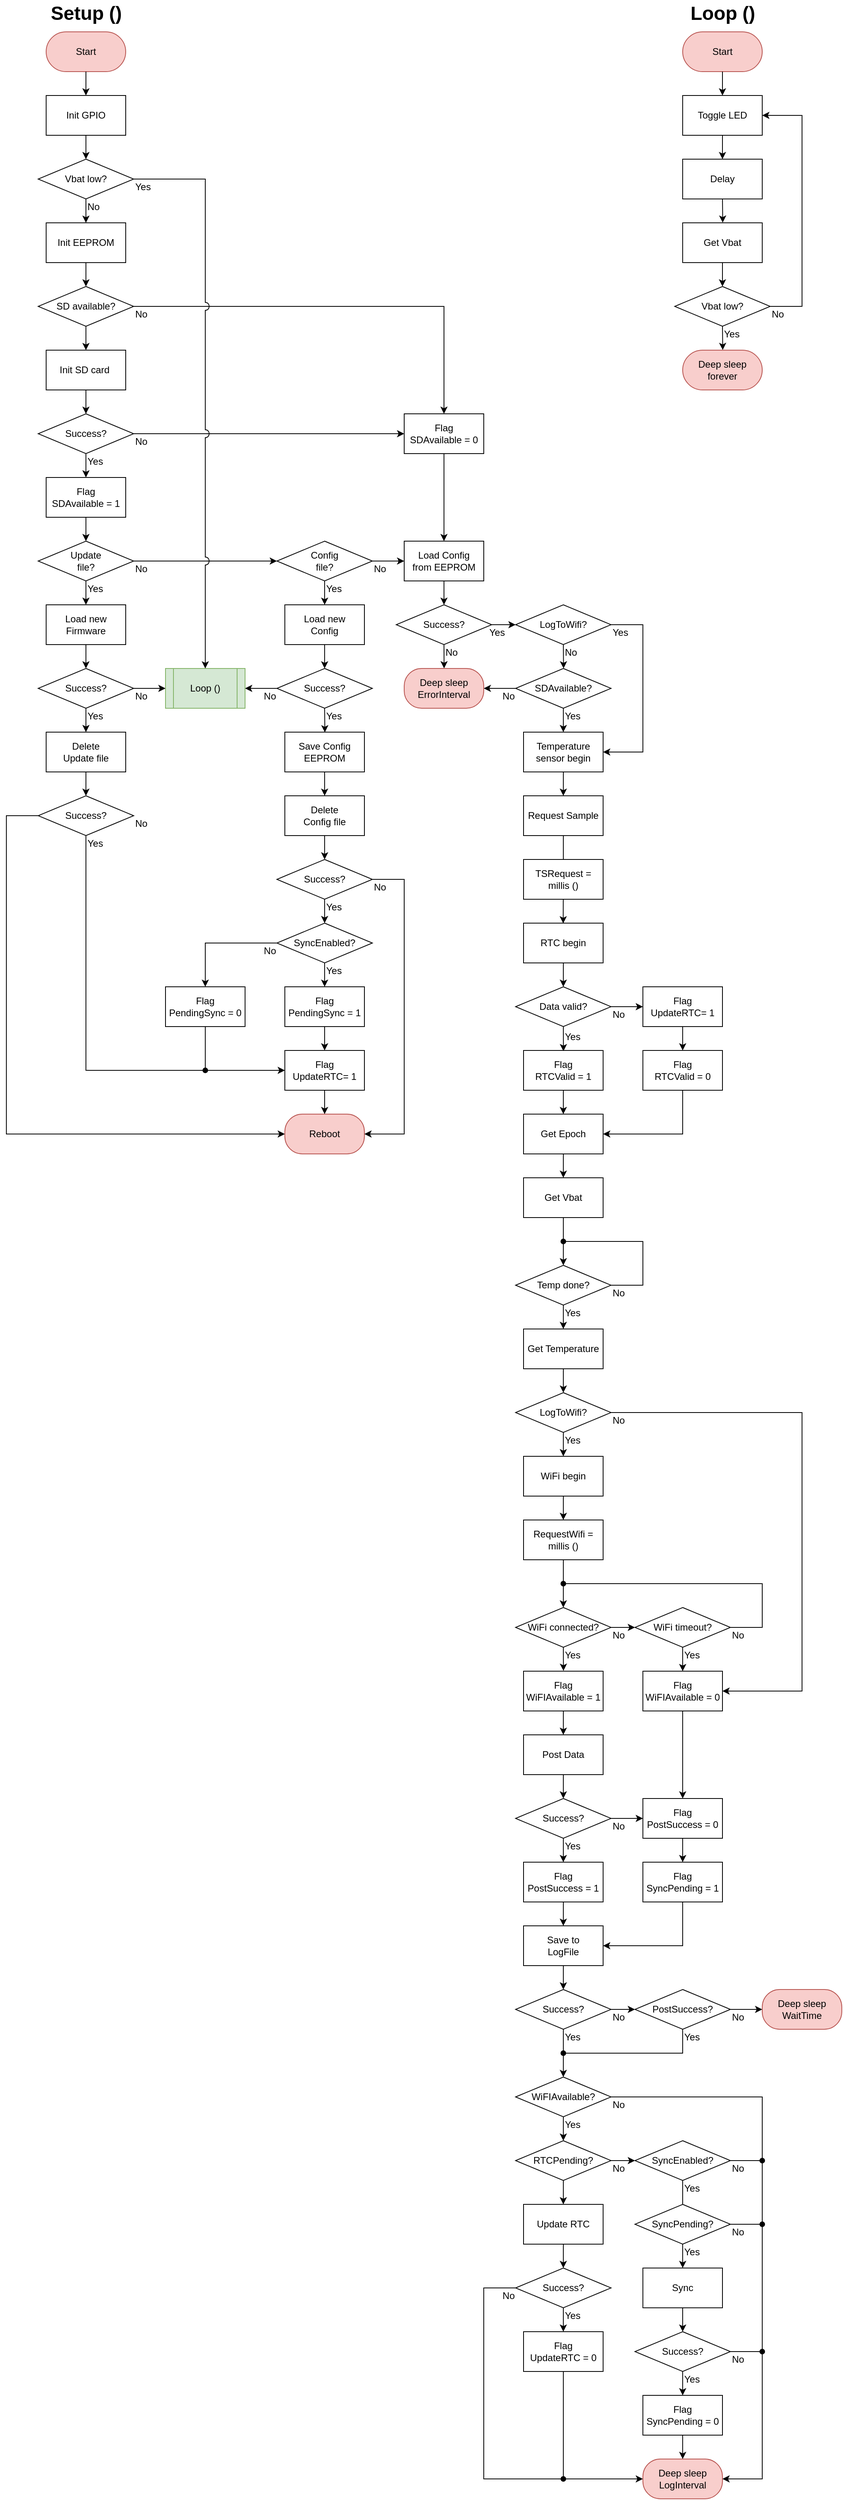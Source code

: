 <mxfile version="12.1.3" type="device" pages="1"><diagram id="0mftpH5Q5NVg-WKLVDaH" name="Page-1"><mxGraphModel dx="2558" dy="774" grid="1" gridSize="10" guides="1" tooltips="1" connect="1" arrows="1" fold="1" page="1" pageScale="1" pageWidth="850" pageHeight="1100" math="0" shadow="0"><root><mxCell id="0"/><mxCell id="1" parent="0"/><mxCell id="M92BrwgPlFN39eeV_D4o-1" value="Start" style="rounded=1;whiteSpace=wrap;html=1;imageHeight=24;arcSize=50;fillColor=#f8cecc;strokeColor=#b85450;" parent="1" vertex="1"><mxGeometry x="50" y="40" width="100" height="50" as="geometry"/></mxCell><mxCell id="M92BrwgPlFN39eeV_D4o-3" value="SD available?" style="rhombus;whiteSpace=wrap;html=1;" parent="1" vertex="1"><mxGeometry x="40" y="360" width="120" height="50" as="geometry"/></mxCell><mxCell id="M92BrwgPlFN39eeV_D4o-6" value="Init SD card&amp;nbsp;" style="rounded=0;whiteSpace=wrap;html=1;" parent="1" vertex="1"><mxGeometry x="50" y="440" width="100" height="50" as="geometry"/></mxCell><mxCell id="M92BrwgPlFN39eeV_D4o-11" style="edgeStyle=orthogonalEdgeStyle;rounded=0;orthogonalLoop=1;jettySize=auto;html=1;exitX=0.5;exitY=1;exitDx=0;exitDy=0;entryX=0.5;entryY=0;entryDx=0;entryDy=0;" parent="1" source="M92BrwgPlFN39eeV_D4o-3" target="M92BrwgPlFN39eeV_D4o-6" edge="1"><mxGeometry relative="1" as="geometry"/></mxCell><mxCell id="M92BrwgPlFN39eeV_D4o-21" value="" style="edgeStyle=orthogonalEdgeStyle;rounded=0;orthogonalLoop=1;jettySize=auto;html=1;" parent="1" source="M92BrwgPlFN39eeV_D4o-7" edge="1"><mxGeometry relative="1" as="geometry"><mxPoint x="100" y="600" as="targetPoint"/></mxGeometry></mxCell><mxCell id="M92BrwgPlFN39eeV_D4o-7" value="Success?" style="rhombus;whiteSpace=wrap;html=1;" parent="1" vertex="1"><mxGeometry x="40" y="520" width="120" height="50" as="geometry"/></mxCell><mxCell id="M92BrwgPlFN39eeV_D4o-12" style="edgeStyle=orthogonalEdgeStyle;rounded=0;orthogonalLoop=1;jettySize=auto;html=1;exitX=0.5;exitY=1;exitDx=0;exitDy=0;entryX=0.5;entryY=0;entryDx=0;entryDy=0;" parent="1" source="M92BrwgPlFN39eeV_D4o-6" target="M92BrwgPlFN39eeV_D4o-7" edge="1"><mxGeometry relative="1" as="geometry"/></mxCell><mxCell id="M92BrwgPlFN39eeV_D4o-33" value="Yes" style="text;html=1;resizable=0;points=[];autosize=1;align=left;verticalAlign=top;spacingTop=-4;" parent="1" vertex="1"><mxGeometry x="100" y="570" width="40" height="20" as="geometry"/></mxCell><mxCell id="M92BrwgPlFN39eeV_D4o-39" value="Flag&lt;br&gt;SDAvailable = 0" style="rounded=0;whiteSpace=wrap;html=1;" parent="1" vertex="1"><mxGeometry x="500" y="520" width="100" height="50" as="geometry"/></mxCell><mxCell id="M92BrwgPlFN39eeV_D4o-37" style="edgeStyle=orthogonalEdgeStyle;rounded=0;orthogonalLoop=1;jettySize=auto;html=1;exitX=1;exitY=0.5;exitDx=0;exitDy=0;entryX=0.5;entryY=0;entryDx=0;entryDy=0;" parent="1" source="M92BrwgPlFN39eeV_D4o-3" target="M92BrwgPlFN39eeV_D4o-39" edge="1"><mxGeometry relative="1" as="geometry"><mxPoint x="550" y="530" as="targetPoint"/></mxGeometry></mxCell><mxCell id="M92BrwgPlFN39eeV_D4o-38" style="edgeStyle=orthogonalEdgeStyle;rounded=0;orthogonalLoop=1;jettySize=auto;html=1;exitX=1;exitY=0.5;exitDx=0;exitDy=0;entryX=0;entryY=0.5;entryDx=0;entryDy=0;" parent="1" source="M92BrwgPlFN39eeV_D4o-7" target="M92BrwgPlFN39eeV_D4o-39" edge="1"><mxGeometry relative="1" as="geometry"><mxPoint x="535" y="545" as="targetPoint"/></mxGeometry></mxCell><mxCell id="M92BrwgPlFN39eeV_D4o-45" value="No" style="text;html=1;resizable=0;points=[];autosize=1;align=left;verticalAlign=top;spacingTop=-4;" parent="1" vertex="1"><mxGeometry x="160" y="545" width="30" height="20" as="geometry"/></mxCell><mxCell id="M92BrwgPlFN39eeV_D4o-48" value="No" style="text;html=1;resizable=0;points=[];autosize=1;align=left;verticalAlign=top;spacingTop=-4;" parent="1" vertex="1"><mxGeometry x="160" y="385" width="30" height="20" as="geometry"/></mxCell><mxCell id="5Eu66QOuIuCJ21ldxnaH-12" value="Flag&lt;br&gt;SDAvailable = 1" style="rounded=0;whiteSpace=wrap;html=1;" parent="1" vertex="1"><mxGeometry x="50" y="600" width="100" height="50" as="geometry"/></mxCell><mxCell id="5Eu66QOuIuCJ21ldxnaH-15" value="Load new&lt;br&gt;Firmware" style="rounded=0;whiteSpace=wrap;html=1;" parent="1" vertex="1"><mxGeometry x="50" y="760" width="100" height="50" as="geometry"/></mxCell><mxCell id="5Eu66QOuIuCJ21ldxnaH-16" value="" style="edgeStyle=orthogonalEdgeStyle;rounded=0;orthogonalLoop=1;jettySize=auto;html=1;" parent="1" source="5Eu66QOuIuCJ21ldxnaH-18" edge="1"><mxGeometry relative="1" as="geometry"><mxPoint x="100" y="760" as="targetPoint"/></mxGeometry></mxCell><mxCell id="5Eu66QOuIuCJ21ldxnaH-18" value="Update&lt;br&gt;file?" style="rhombus;whiteSpace=wrap;html=1;" parent="1" vertex="1"><mxGeometry x="40" y="680" width="120" height="50" as="geometry"/></mxCell><mxCell id="5Eu66QOuIuCJ21ldxnaH-39" style="edgeStyle=orthogonalEdgeStyle;rounded=0;orthogonalLoop=1;jettySize=auto;html=1;exitX=0.5;exitY=1;exitDx=0;exitDy=0;entryX=0.5;entryY=0;entryDx=0;entryDy=0;" parent="1" source="5Eu66QOuIuCJ21ldxnaH-12" target="5Eu66QOuIuCJ21ldxnaH-18" edge="1"><mxGeometry relative="1" as="geometry"/></mxCell><mxCell id="5Eu66QOuIuCJ21ldxnaH-19" value="" style="edgeStyle=orthogonalEdgeStyle;rounded=0;orthogonalLoop=1;jettySize=auto;html=1;" parent="1" source="5Eu66QOuIuCJ21ldxnaH-21" edge="1"><mxGeometry relative="1" as="geometry"><mxPoint x="100" y="920" as="targetPoint"/></mxGeometry></mxCell><mxCell id="5Eu66QOuIuCJ21ldxnaH-21" value="Success?" style="rhombus;whiteSpace=wrap;html=1;" parent="1" vertex="1"><mxGeometry x="40" y="840" width="120" height="50" as="geometry"/></mxCell><mxCell id="5Eu66QOuIuCJ21ldxnaH-14" value="" style="edgeStyle=orthogonalEdgeStyle;rounded=0;orthogonalLoop=1;jettySize=auto;html=1;" parent="1" source="5Eu66QOuIuCJ21ldxnaH-15" target="5Eu66QOuIuCJ21ldxnaH-21" edge="1"><mxGeometry relative="1" as="geometry"/></mxCell><mxCell id="5Eu66QOuIuCJ21ldxnaH-22" value="Yes" style="text;html=1;resizable=0;points=[];autosize=1;align=left;verticalAlign=top;spacingTop=-4;" parent="1" vertex="1"><mxGeometry x="100" y="890" width="40" height="20" as="geometry"/></mxCell><mxCell id="5Eu66QOuIuCJ21ldxnaH-23" value="Yes" style="text;html=1;resizable=0;points=[];autosize=1;align=left;verticalAlign=top;spacingTop=-4;" parent="1" vertex="1"><mxGeometry x="100" y="730" width="40" height="20" as="geometry"/></mxCell><mxCell id="5Eu66QOuIuCJ21ldxnaH-24" value="No" style="text;html=1;resizable=0;points=[];autosize=1;align=left;verticalAlign=top;spacingTop=-4;" parent="1" vertex="1"><mxGeometry x="160" y="705" width="30" height="20" as="geometry"/></mxCell><mxCell id="5Eu66QOuIuCJ21ldxnaH-26" value="Config&lt;br&gt;file?" style="rhombus;whiteSpace=wrap;html=1;" parent="1" vertex="1"><mxGeometry x="340" y="680" width="120" height="50" as="geometry"/></mxCell><mxCell id="5Eu66QOuIuCJ21ldxnaH-17" style="edgeStyle=orthogonalEdgeStyle;rounded=0;orthogonalLoop=1;jettySize=auto;html=1;exitX=1;exitY=0.5;exitDx=0;exitDy=0;entryX=0;entryY=0.5;entryDx=0;entryDy=0;" parent="1" source="5Eu66QOuIuCJ21ldxnaH-18" target="5Eu66QOuIuCJ21ldxnaH-26" edge="1"><mxGeometry relative="1" as="geometry"><mxPoint x="185" y="705" as="targetPoint"/></mxGeometry></mxCell><mxCell id="5Eu66QOuIuCJ21ldxnaH-28" value="Load new&lt;br&gt;Config" style="rounded=0;whiteSpace=wrap;html=1;" parent="1" vertex="1"><mxGeometry x="350" y="760" width="100" height="50" as="geometry"/></mxCell><mxCell id="5Eu66QOuIuCJ21ldxnaH-25" style="edgeStyle=orthogonalEdgeStyle;rounded=0;orthogonalLoop=1;jettySize=auto;html=1;exitX=0.5;exitY=1;exitDx=0;exitDy=0;entryX=0.5;entryY=0;entryDx=0;entryDy=0;" parent="1" source="5Eu66QOuIuCJ21ldxnaH-26" target="5Eu66QOuIuCJ21ldxnaH-28" edge="1"><mxGeometry relative="1" as="geometry"/></mxCell><mxCell id="5Eu66QOuIuCJ21ldxnaH-48" style="edgeStyle=orthogonalEdgeStyle;rounded=0;orthogonalLoop=1;jettySize=auto;html=1;exitX=0.5;exitY=1;exitDx=0;exitDy=0;entryX=0.5;entryY=0;entryDx=0;entryDy=0;" parent="1" source="5Eu66QOuIuCJ21ldxnaH-30" edge="1"><mxGeometry relative="1" as="geometry"><mxPoint x="400.294" y="920.294" as="targetPoint"/></mxGeometry></mxCell><mxCell id="5Eu66QOuIuCJ21ldxnaH-30" value="Success?" style="rhombus;whiteSpace=wrap;html=1;" parent="1" vertex="1"><mxGeometry x="340" y="840" width="120" height="50" as="geometry"/></mxCell><mxCell id="5Eu66QOuIuCJ21ldxnaH-27" style="edgeStyle=orthogonalEdgeStyle;rounded=0;orthogonalLoop=1;jettySize=auto;html=1;exitX=0.5;exitY=1;exitDx=0;exitDy=0;entryX=0.5;entryY=0;entryDx=0;entryDy=0;" parent="1" source="5Eu66QOuIuCJ21ldxnaH-28" target="5Eu66QOuIuCJ21ldxnaH-30" edge="1"><mxGeometry relative="1" as="geometry"/></mxCell><mxCell id="5Eu66QOuIuCJ21ldxnaH-34" value="No" style="text;html=1;resizable=0;points=[];autosize=1;align=right;verticalAlign=top;spacingTop=-4;" parent="1" vertex="1"><mxGeometry x="310" y="865" width="30" height="20" as="geometry"/></mxCell><mxCell id="5Eu66QOuIuCJ21ldxnaH-35" value="Yes" style="text;html=1;resizable=0;points=[];autosize=1;align=left;verticalAlign=top;spacingTop=-4;" parent="1" vertex="1"><mxGeometry x="400" y="890" width="40" height="20" as="geometry"/></mxCell><mxCell id="5Eu66QOuIuCJ21ldxnaH-36" value="Yes" style="text;html=1;resizable=0;points=[];autosize=1;align=left;verticalAlign=top;spacingTop=-4;" parent="1" vertex="1"><mxGeometry x="400" y="730" width="40" height="20" as="geometry"/></mxCell><mxCell id="5Eu66QOuIuCJ21ldxnaH-54" value="No" style="text;html=1;resizable=0;points=[];autosize=1;align=left;verticalAlign=top;spacingTop=-4;" parent="1" vertex="1"><mxGeometry x="160" y="865" width="30" height="20" as="geometry"/></mxCell><mxCell id="5Eu66QOuIuCJ21ldxnaH-55" value="No" style="text;html=1;resizable=0;points=[];autosize=1;align=left;verticalAlign=top;spacingTop=-4;" parent="1" vertex="1"><mxGeometry x="460" y="705" width="30" height="20" as="geometry"/></mxCell><mxCell id="5Eu66QOuIuCJ21ldxnaH-92" value="Delete&lt;br&gt;Update file" style="rounded=0;whiteSpace=wrap;html=1;" parent="1" vertex="1"><mxGeometry x="50" y="920" width="100" height="50" as="geometry"/></mxCell><mxCell id="5Eu66QOuIuCJ21ldxnaH-94" value="Save Config&lt;br&gt;EEPROM" style="rounded=0;whiteSpace=wrap;html=1;" parent="1" vertex="1"><mxGeometry x="350" y="920" width="100" height="50" as="geometry"/></mxCell><mxCell id="5Eu66QOuIuCJ21ldxnaH-179" style="edgeStyle=orthogonalEdgeStyle;rounded=0;orthogonalLoop=1;jettySize=auto;html=1;exitX=0.5;exitY=1;exitDx=0;exitDy=0;entryX=0.5;entryY=0;entryDx=0;entryDy=0;" parent="1" source="5Eu66QOuIuCJ21ldxnaH-176" target="M92BrwgPlFN39eeV_D4o-3" edge="1"><mxGeometry relative="1" as="geometry"/></mxCell><mxCell id="5Eu66QOuIuCJ21ldxnaH-176" value="Init EEPROM" style="rounded=0;whiteSpace=wrap;html=1;" parent="1" vertex="1"><mxGeometry x="50" y="280" width="100" height="50" as="geometry"/></mxCell><mxCell id="rNQPI-JthcLtkM3zoxnc-180" value="Load Config&lt;br&gt;from EEPROM" style="rounded=0;whiteSpace=wrap;html=1;" parent="1" vertex="1"><mxGeometry x="500" y="680" width="100" height="50" as="geometry"/></mxCell><mxCell id="rNQPI-JthcLtkM3zoxnc-324" style="edgeStyle=orthogonalEdgeStyle;rounded=0;orthogonalLoop=1;jettySize=auto;html=1;exitX=0.5;exitY=1;exitDx=0;exitDy=0;" parent="1" source="M92BrwgPlFN39eeV_D4o-39" target="rNQPI-JthcLtkM3zoxnc-180" edge="1"><mxGeometry relative="1" as="geometry"/></mxCell><mxCell id="5Eu66QOuIuCJ21ldxnaH-59" style="edgeStyle=orthogonalEdgeStyle;rounded=0;orthogonalLoop=1;jettySize=auto;html=1;exitX=1;exitY=0.5;exitDx=0;exitDy=0;entryX=0;entryY=0.5;entryDx=0;entryDy=0;" parent="1" source="5Eu66QOuIuCJ21ldxnaH-26" target="rNQPI-JthcLtkM3zoxnc-180" edge="1"><mxGeometry relative="1" as="geometry"><mxPoint x="497" y="705" as="targetPoint"/></mxGeometry></mxCell><mxCell id="rNQPI-JthcLtkM3zoxnc-309" value="&lt;span style=&quot;white-space: normal&quot;&gt;Loop ()&lt;/span&gt;" style="shape=process;whiteSpace=wrap;html=1;backgroundOutline=1;align=center;fillColor=#d5e8d4;strokeColor=#82b366;" parent="1" vertex="1"><mxGeometry x="200" y="840" width="100" height="50" as="geometry"/></mxCell><mxCell id="5Eu66QOuIuCJ21ldxnaH-107" style="edgeStyle=orthogonalEdgeStyle;rounded=0;orthogonalLoop=1;jettySize=auto;html=1;exitX=1;exitY=0.5;exitDx=0;exitDy=0;entryX=0;entryY=0.5;entryDx=0;entryDy=0;" parent="1" source="5Eu66QOuIuCJ21ldxnaH-21" target="rNQPI-JthcLtkM3zoxnc-309" edge="1"><mxGeometry relative="1" as="geometry"><mxPoint x="235" y="865" as="targetPoint"/></mxGeometry></mxCell><mxCell id="5Eu66QOuIuCJ21ldxnaH-109" style="edgeStyle=orthogonalEdgeStyle;rounded=0;orthogonalLoop=1;jettySize=auto;html=1;exitX=0;exitY=0.5;exitDx=0;exitDy=0;entryX=1;entryY=0.5;entryDx=0;entryDy=0;" parent="1" source="5Eu66QOuIuCJ21ldxnaH-30" target="rNQPI-JthcLtkM3zoxnc-309" edge="1"><mxGeometry relative="1" as="geometry"><mxPoint x="265.286" y="865" as="targetPoint"/></mxGeometry></mxCell><mxCell id="rNQPI-JthcLtkM3zoxnc-312" value="&lt;font style=&quot;font-size: 24px&quot;&gt;&lt;b&gt;Setup ()&lt;/b&gt;&lt;/font&gt;" style="text;html=1;resizable=0;points=[];autosize=1;align=center;verticalAlign=top;spacingTop=-4;" parent="1" vertex="1"><mxGeometry x="50" width="100" height="20" as="geometry"/></mxCell><mxCell id="rNQPI-JthcLtkM3zoxnc-320" value="Delete &lt;br&gt;Config file" style="rounded=0;whiteSpace=wrap;html=1;" parent="1" vertex="1"><mxGeometry x="350" y="1000" width="100" height="50" as="geometry"/></mxCell><mxCell id="rNQPI-JthcLtkM3zoxnc-322" style="edgeStyle=orthogonalEdgeStyle;rounded=0;orthogonalLoop=1;jettySize=auto;html=1;exitX=0.5;exitY=1;exitDx=0;exitDy=0;entryX=0.5;entryY=0;entryDx=0;entryDy=0;" parent="1" source="5Eu66QOuIuCJ21ldxnaH-94" target="rNQPI-JthcLtkM3zoxnc-320" edge="1"><mxGeometry relative="1" as="geometry"/></mxCell><mxCell id="rNQPI-JthcLtkM3zoxnc-329" style="edgeStyle=orthogonalEdgeStyle;rounded=0;orthogonalLoop=1;jettySize=auto;html=1;exitX=0.5;exitY=1;exitDx=0;exitDy=0;entryX=0.5;entryY=0;entryDx=0;entryDy=0;" parent="1" source="rNQPI-JthcLtkM3zoxnc-331" edge="1"><mxGeometry relative="1" as="geometry"><mxPoint x="550.143" y="839.857" as="targetPoint"/></mxGeometry></mxCell><mxCell id="rNQPI-JthcLtkM3zoxnc-331" value="Success?" style="rhombus;whiteSpace=wrap;html=1;" parent="1" vertex="1"><mxGeometry x="490" y="760" width="120" height="50" as="geometry"/></mxCell><mxCell id="rNQPI-JthcLtkM3zoxnc-356" style="edgeStyle=orthogonalEdgeStyle;rounded=0;orthogonalLoop=1;jettySize=auto;html=1;exitX=0.5;exitY=1;exitDx=0;exitDy=0;entryX=0.5;entryY=0;entryDx=0;entryDy=0;" parent="1" source="rNQPI-JthcLtkM3zoxnc-180" target="rNQPI-JthcLtkM3zoxnc-331" edge="1"><mxGeometry relative="1" as="geometry"/></mxCell><mxCell id="rNQPI-JthcLtkM3zoxnc-332" value="No" style="text;html=1;resizable=0;points=[];autosize=1;align=left;verticalAlign=top;spacingTop=-4;" parent="1" vertex="1"><mxGeometry x="550.176" y="810" width="30" height="20" as="geometry"/></mxCell><mxCell id="rNQPI-JthcLtkM3zoxnc-336" value="No" style="text;html=1;resizable=0;points=[];autosize=1;align=right;verticalAlign=top;spacingTop=-4;" parent="1" vertex="1"><mxGeometry x="610" y="865" width="30" height="20" as="geometry"/></mxCell><mxCell id="rNQPI-JthcLtkM3zoxnc-337" value="Yes" style="text;html=1;resizable=0;points=[];autosize=1;align=left;verticalAlign=top;spacingTop=-4;" parent="1" vertex="1"><mxGeometry x="605" y="785" width="40" height="20" as="geometry"/></mxCell><mxCell id="rNQPI-JthcLtkM3zoxnc-339" value="Deep sleep&lt;br&gt;ErrorInterval" style="rounded=1;whiteSpace=wrap;html=1;imageHeight=24;arcSize=44;fillColor=#f8cecc;strokeColor=#b85450;" parent="1" vertex="1"><mxGeometry x="500" y="840" width="100" height="50" as="geometry"/></mxCell><mxCell id="rNQPI-JthcLtkM3zoxnc-351" style="edgeStyle=orthogonalEdgeStyle;rounded=0;orthogonalLoop=1;jettySize=auto;html=1;exitX=0.5;exitY=1;exitDx=0;exitDy=0;entryX=0.5;entryY=0;entryDx=0;entryDy=0;" parent="1" source="rNQPI-JthcLtkM3zoxnc-342" edge="1"><mxGeometry relative="1" as="geometry"><mxPoint x="700" y="920" as="targetPoint"/></mxGeometry></mxCell><mxCell id="Kzr92AzErItLM1YbJ9Up-25" style="edgeStyle=orthogonalEdgeStyle;rounded=0;orthogonalLoop=1;jettySize=auto;html=1;exitX=0;exitY=0.5;exitDx=0;exitDy=0;entryX=1;entryY=0.5;entryDx=0;entryDy=0;" parent="1" source="rNQPI-JthcLtkM3zoxnc-342" target="rNQPI-JthcLtkM3zoxnc-339" edge="1"><mxGeometry relative="1" as="geometry"/></mxCell><mxCell id="rNQPI-JthcLtkM3zoxnc-342" value="SDAvailable?" style="rhombus;whiteSpace=wrap;html=1;" parent="1" vertex="1"><mxGeometry x="640" y="840" width="120" height="50" as="geometry"/></mxCell><mxCell id="rNQPI-JthcLtkM3zoxnc-343" value="Yes" style="text;html=1;resizable=0;points=[];autosize=1;align=left;verticalAlign=top;spacingTop=-4;" parent="1" vertex="1"><mxGeometry x="700" y="890" width="40" height="20" as="geometry"/></mxCell><mxCell id="rNQPI-JthcLtkM3zoxnc-346" value="LogToWifi?" style="rhombus;whiteSpace=wrap;html=1;" parent="1" vertex="1"><mxGeometry x="640" y="760" width="120" height="50" as="geometry"/></mxCell><mxCell id="rNQPI-JthcLtkM3zoxnc-357" style="edgeStyle=orthogonalEdgeStyle;rounded=0;orthogonalLoop=1;jettySize=auto;html=1;exitX=1;exitY=0.5;exitDx=0;exitDy=0;entryX=0;entryY=0.5;entryDx=0;entryDy=0;" parent="1" source="rNQPI-JthcLtkM3zoxnc-331" target="rNQPI-JthcLtkM3zoxnc-346" edge="1"><mxGeometry relative="1" as="geometry"/></mxCell><mxCell id="rNQPI-JthcLtkM3zoxnc-347" value="No" style="text;html=1;resizable=0;points=[];autosize=1;align=left;verticalAlign=top;spacingTop=-4;" parent="1" vertex="1"><mxGeometry x="700" y="810" width="30" height="20" as="geometry"/></mxCell><mxCell id="rNQPI-JthcLtkM3zoxnc-353" value="Yes" style="text;html=1;resizable=0;points=[];autosize=1;align=left;verticalAlign=top;spacingTop=-4;" parent="1" vertex="1"><mxGeometry x="760" y="785" width="40" height="20" as="geometry"/></mxCell><mxCell id="rNQPI-JthcLtkM3zoxnc-392" style="edgeStyle=orthogonalEdgeStyle;rounded=0;orthogonalLoop=1;jettySize=auto;html=1;exitX=1;exitY=0.5;exitDx=0;exitDy=0;entryX=0.5;entryY=0;entryDx=0;entryDy=0;arcSize=20;jumpStyle=arc;jumpSize=10;" parent="1" source="rNQPI-JthcLtkM3zoxnc-390" target="rNQPI-JthcLtkM3zoxnc-309" edge="1"><mxGeometry relative="1" as="geometry"/></mxCell><mxCell id="rNQPI-JthcLtkM3zoxnc-394" style="edgeStyle=orthogonalEdgeStyle;rounded=0;jumpStyle=arc;jumpSize=10;orthogonalLoop=1;jettySize=auto;html=1;exitX=0.5;exitY=1;exitDx=0;exitDy=0;entryX=0.5;entryY=0;entryDx=0;entryDy=0;" parent="1" source="rNQPI-JthcLtkM3zoxnc-390" target="5Eu66QOuIuCJ21ldxnaH-176" edge="1"><mxGeometry relative="1" as="geometry"/></mxCell><mxCell id="rNQPI-JthcLtkM3zoxnc-390" value="Vbat low?" style="rhombus;whiteSpace=wrap;html=1;" parent="1" vertex="1"><mxGeometry x="40" y="200" width="120" height="50" as="geometry"/></mxCell><mxCell id="rNQPI-JthcLtkM3zoxnc-396" style="edgeStyle=orthogonalEdgeStyle;rounded=0;jumpStyle=arc;jumpSize=10;orthogonalLoop=1;jettySize=auto;html=1;exitX=0.5;exitY=1;exitDx=0;exitDy=0;" parent="1" source="rNQPI-JthcLtkM3zoxnc-393" target="rNQPI-JthcLtkM3zoxnc-390" edge="1"><mxGeometry relative="1" as="geometry"/></mxCell><mxCell id="rNQPI-JthcLtkM3zoxnc-393" value="Init GPIO" style="rounded=0;whiteSpace=wrap;html=1;" parent="1" vertex="1"><mxGeometry x="50" y="120" width="100" height="50" as="geometry"/></mxCell><mxCell id="rNQPI-JthcLtkM3zoxnc-395" style="edgeStyle=orthogonalEdgeStyle;rounded=0;jumpStyle=arc;jumpSize=10;orthogonalLoop=1;jettySize=auto;html=1;exitX=0.5;exitY=1;exitDx=0;exitDy=0;entryX=0.5;entryY=0;entryDx=0;entryDy=0;" parent="1" source="M92BrwgPlFN39eeV_D4o-1" target="rNQPI-JthcLtkM3zoxnc-393" edge="1"><mxGeometry relative="1" as="geometry"/></mxCell><mxCell id="Kzr92AzErItLM1YbJ9Up-1" value="Success?" style="rhombus;whiteSpace=wrap;html=1;" parent="1" vertex="1"><mxGeometry x="40" y="1000" width="120" height="50" as="geometry"/></mxCell><mxCell id="Kzr92AzErItLM1YbJ9Up-3" style="edgeStyle=orthogonalEdgeStyle;rounded=0;orthogonalLoop=1;jettySize=auto;html=1;exitX=0.5;exitY=1;exitDx=0;exitDy=0;entryX=0.5;entryY=0;entryDx=0;entryDy=0;" parent="1" source="5Eu66QOuIuCJ21ldxnaH-92" target="Kzr92AzErItLM1YbJ9Up-1" edge="1"><mxGeometry relative="1" as="geometry"><mxPoint x="100" y="970" as="sourcePoint"/><mxPoint x="100" y="1080" as="targetPoint"/></mxGeometry></mxCell><mxCell id="Kzr92AzErItLM1YbJ9Up-5" value="Success?" style="rhombus;whiteSpace=wrap;html=1;" parent="1" vertex="1"><mxGeometry x="340" y="1080" width="120" height="50" as="geometry"/></mxCell><mxCell id="Kzr92AzErItLM1YbJ9Up-7" style="edgeStyle=orthogonalEdgeStyle;rounded=0;orthogonalLoop=1;jettySize=auto;html=1;exitX=0.5;exitY=1;exitDx=0;exitDy=0;entryX=0.5;entryY=0;entryDx=0;entryDy=0;" parent="1" source="rNQPI-JthcLtkM3zoxnc-320" target="Kzr92AzErItLM1YbJ9Up-5" edge="1"><mxGeometry relative="1" as="geometry"/></mxCell><mxCell id="Kzr92AzErItLM1YbJ9Up-8" value="Yes" style="text;html=1;resizable=0;points=[];autosize=1;align=left;verticalAlign=top;spacingTop=-4;" parent="1" vertex="1"><mxGeometry x="400" y="1130" width="40" height="20" as="geometry"/></mxCell><mxCell id="Kzr92AzErItLM1YbJ9Up-10" value="Yes" style="text;html=1;resizable=0;points=[];autosize=1;align=left;verticalAlign=top;spacingTop=-4;" parent="1" vertex="1"><mxGeometry x="100" y="1050" width="40" height="20" as="geometry"/></mxCell><mxCell id="Kzr92AzErItLM1YbJ9Up-11" value="No" style="text;html=1;resizable=0;points=[];autosize=1;align=left;verticalAlign=top;spacingTop=-4;" parent="1" vertex="1"><mxGeometry x="460" y="1105" width="30" height="20" as="geometry"/></mxCell><mxCell id="Kzr92AzErItLM1YbJ9Up-12" value="No" style="text;html=1;resizable=0;points=[];autosize=1;align=left;verticalAlign=top;spacingTop=-4;" parent="1" vertex="1"><mxGeometry x="160" y="1025" width="30" height="20" as="geometry"/></mxCell><mxCell id="Kzr92AzErItLM1YbJ9Up-165" style="edgeStyle=orthogonalEdgeStyle;rounded=0;orthogonalLoop=1;jettySize=auto;html=1;exitX=1;exitY=0.5;exitDx=0;exitDy=0;entryX=1;entryY=0.5;entryDx=0;entryDy=0;endArrow=classic;endFill=1;" parent="1" source="rNQPI-JthcLtkM3zoxnc-346" target="rNQPI-JthcLtkM3zoxnc-195" edge="1"><mxGeometry relative="1" as="geometry"><mxPoint x="850" y="890" as="sourcePoint"/><Array as="points"><mxPoint x="800" y="785"/><mxPoint x="800" y="945"/></Array></mxGeometry></mxCell><mxCell id="Kzr92AzErItLM1YbJ9Up-22" style="edgeStyle=orthogonalEdgeStyle;rounded=0;orthogonalLoop=1;jettySize=auto;html=1;exitX=0.5;exitY=1;exitDx=0;exitDy=0;entryX=0.5;entryY=0;entryDx=0;entryDy=0;" parent="1" source="rNQPI-JthcLtkM3zoxnc-346" edge="1"><mxGeometry relative="1" as="geometry"><mxPoint x="700" y="810" as="sourcePoint"/><mxPoint x="700.294" y="839.941" as="targetPoint"/></mxGeometry></mxCell><mxCell id="rNQPI-JthcLtkM3zoxnc-186" value="RTC begin" style="rounded=0;whiteSpace=wrap;html=1;" parent="1" vertex="1"><mxGeometry x="650" y="1160" width="100" height="50" as="geometry"/></mxCell><mxCell id="rNQPI-JthcLtkM3zoxnc-187" style="edgeStyle=orthogonalEdgeStyle;rounded=0;orthogonalLoop=1;jettySize=auto;html=1;exitX=0.5;exitY=1;exitDx=0;exitDy=0;" parent="1" source="rNQPI-JthcLtkM3zoxnc-189" edge="1"><mxGeometry relative="1" as="geometry"><mxPoint x="700.143" y="1321" as="targetPoint"/></mxGeometry></mxCell><mxCell id="rNQPI-JthcLtkM3zoxnc-189" value="Data valid?" style="rhombus;whiteSpace=wrap;html=1;" parent="1" vertex="1"><mxGeometry x="640" y="1240" width="120" height="50" as="geometry"/></mxCell><mxCell id="rNQPI-JthcLtkM3zoxnc-185" style="edgeStyle=orthogonalEdgeStyle;rounded=0;orthogonalLoop=1;jettySize=auto;html=1;exitX=0.5;exitY=1;exitDx=0;exitDy=0;entryX=0.5;entryY=0;entryDx=0;entryDy=0;" parent="1" source="rNQPI-JthcLtkM3zoxnc-186" target="rNQPI-JthcLtkM3zoxnc-189" edge="1"><mxGeometry relative="1" as="geometry"/></mxCell><mxCell id="rNQPI-JthcLtkM3zoxnc-190" value="Yes" style="text;html=1;resizable=0;points=[];autosize=1;align=left;verticalAlign=top;spacingTop=-4;" parent="1" vertex="1"><mxGeometry x="700" y="1292.5" width="40" height="20" as="geometry"/></mxCell><mxCell id="rNQPI-JthcLtkM3zoxnc-193" value="No" style="text;html=1;resizable=0;points=[];autosize=1;align=left;verticalAlign=top;spacingTop=-4;" parent="1" vertex="1"><mxGeometry x="760" y="1265" width="30" height="20" as="geometry"/></mxCell><mxCell id="rNQPI-JthcLtkM3zoxnc-195" value="Temperature sensor begin" style="rounded=0;whiteSpace=wrap;html=1;" parent="1" vertex="1"><mxGeometry x="650" y="920" width="100" height="50" as="geometry"/></mxCell><mxCell id="rNQPI-JthcLtkM3zoxnc-196" style="edgeStyle=orthogonalEdgeStyle;rounded=0;orthogonalLoop=1;jettySize=auto;html=1;exitX=0.5;exitY=1;exitDx=0;exitDy=0;entryX=0.5;entryY=0;entryDx=0;entryDy=0;" parent="1" source="rNQPI-JthcLtkM3zoxnc-197" edge="1"><mxGeometry relative="1" as="geometry"><mxPoint x="699.833" y="1160.333" as="targetPoint"/></mxGeometry></mxCell><mxCell id="rNQPI-JthcLtkM3zoxnc-197" value="Request Sample" style="rounded=0;whiteSpace=wrap;html=1;" parent="1" vertex="1"><mxGeometry x="650" y="1000" width="100" height="50" as="geometry"/></mxCell><mxCell id="rNQPI-JthcLtkM3zoxnc-194" style="edgeStyle=orthogonalEdgeStyle;rounded=0;orthogonalLoop=1;jettySize=auto;html=1;exitX=0.5;exitY=1;exitDx=0;exitDy=0;entryX=0.5;entryY=0;entryDx=0;entryDy=0;" parent="1" source="rNQPI-JthcLtkM3zoxnc-195" target="rNQPI-JthcLtkM3zoxnc-197" edge="1"><mxGeometry relative="1" as="geometry"/></mxCell><mxCell id="rNQPI-JthcLtkM3zoxnc-201" value="Flag&lt;br&gt;RTCValid = 1" style="rounded=0;whiteSpace=wrap;html=1;" parent="1" vertex="1"><mxGeometry x="650" y="1320" width="100" height="50" as="geometry"/></mxCell><mxCell id="rNQPI-JthcLtkM3zoxnc-227" value="TSRequest =&lt;br&gt;millis ()" style="rounded=0;whiteSpace=wrap;html=1;" parent="1" vertex="1"><mxGeometry x="650" y="1080" width="100" height="50" as="geometry"/></mxCell><mxCell id="rNQPI-JthcLtkM3zoxnc-229" value="Flag&lt;br&gt;UpdateRTC= 1" style="rounded=0;whiteSpace=wrap;html=1;" parent="1" vertex="1"><mxGeometry x="800" y="1240" width="100" height="50" as="geometry"/></mxCell><mxCell id="Kzr92AzErItLM1YbJ9Up-104" style="edgeStyle=orthogonalEdgeStyle;rounded=0;orthogonalLoop=1;jettySize=auto;html=1;exitX=1;exitY=0.5;exitDx=0;exitDy=0;entryX=0;entryY=0.5;entryDx=0;entryDy=0;" parent="1" source="rNQPI-JthcLtkM3zoxnc-189" target="rNQPI-JthcLtkM3zoxnc-229" edge="1"><mxGeometry relative="1" as="geometry"/></mxCell><mxCell id="rNQPI-JthcLtkM3zoxnc-231" value="Flag&lt;br&gt;RTCValid = 0" style="rounded=0;whiteSpace=wrap;html=1;" parent="1" vertex="1"><mxGeometry x="800" y="1320" width="100" height="50" as="geometry"/></mxCell><mxCell id="rNQPI-JthcLtkM3zoxnc-228" style="edgeStyle=orthogonalEdgeStyle;rounded=0;orthogonalLoop=1;jettySize=auto;html=1;exitX=0.5;exitY=1;exitDx=0;exitDy=0;entryX=0.5;entryY=0;entryDx=0;entryDy=0;" parent="1" source="rNQPI-JthcLtkM3zoxnc-229" target="rNQPI-JthcLtkM3zoxnc-231" edge="1"><mxGeometry relative="1" as="geometry"/></mxCell><mxCell id="Kzr92AzErItLM1YbJ9Up-30" value="Get Epoch" style="rounded=0;whiteSpace=wrap;html=1;" parent="1" vertex="1"><mxGeometry x="650" y="1400" width="100" height="50" as="geometry"/></mxCell><mxCell id="Kzr92AzErItLM1YbJ9Up-41" style="edgeStyle=orthogonalEdgeStyle;rounded=0;orthogonalLoop=1;jettySize=auto;html=1;exitX=0.5;exitY=1;exitDx=0;exitDy=0;entryX=0.5;entryY=0;entryDx=0;entryDy=0;" parent="1" source="rNQPI-JthcLtkM3zoxnc-201" target="Kzr92AzErItLM1YbJ9Up-30" edge="1"><mxGeometry relative="1" as="geometry"/></mxCell><mxCell id="Kzr92AzErItLM1YbJ9Up-106" style="edgeStyle=orthogonalEdgeStyle;rounded=0;orthogonalLoop=1;jettySize=auto;html=1;exitX=0.5;exitY=1;exitDx=0;exitDy=0;entryX=1;entryY=0.5;entryDx=0;entryDy=0;" parent="1" source="rNQPI-JthcLtkM3zoxnc-231" target="Kzr92AzErItLM1YbJ9Up-30" edge="1"><mxGeometry relative="1" as="geometry"/></mxCell><mxCell id="Kzr92AzErItLM1YbJ9Up-103" style="edgeStyle=orthogonalEdgeStyle;rounded=0;orthogonalLoop=1;jettySize=auto;html=1;exitX=1;exitY=0.5;exitDx=0;exitDy=0;endArrow=oval;endFill=1;" parent="1" source="Kzr92AzErItLM1YbJ9Up-36" edge="1"><mxGeometry relative="1" as="geometry"><mxPoint x="700" y="1560" as="targetPoint"/><Array as="points"><mxPoint x="800" y="1615"/><mxPoint x="800" y="1560"/></Array></mxGeometry></mxCell><mxCell id="Kzr92AzErItLM1YbJ9Up-45" style="edgeStyle=orthogonalEdgeStyle;rounded=0;orthogonalLoop=1;jettySize=auto;html=1;exitX=0.5;exitY=1;exitDx=0;exitDy=0;entryX=0.5;entryY=0;entryDx=0;entryDy=0;" parent="1" target="Kzr92AzErItLM1YbJ9Up-36" edge="1"><mxGeometry relative="1" as="geometry"><mxPoint x="700.31" y="1590.241" as="sourcePoint"/></mxGeometry></mxCell><mxCell id="Kzr92AzErItLM1YbJ9Up-43" value="Get Vbat" style="rounded=0;whiteSpace=wrap;html=1;" parent="1" vertex="1"><mxGeometry x="650" y="1480" width="100" height="50" as="geometry"/></mxCell><mxCell id="Kzr92AzErItLM1YbJ9Up-44" style="edgeStyle=orthogonalEdgeStyle;rounded=0;orthogonalLoop=1;jettySize=auto;html=1;exitX=0.5;exitY=1;exitDx=0;exitDy=0;entryX=0.5;entryY=0;entryDx=0;entryDy=0;" parent="1" source="Kzr92AzErItLM1YbJ9Up-30" target="Kzr92AzErItLM1YbJ9Up-43" edge="1"><mxGeometry relative="1" as="geometry"/></mxCell><mxCell id="Kzr92AzErItLM1YbJ9Up-48" style="edgeStyle=orthogonalEdgeStyle;rounded=0;orthogonalLoop=1;jettySize=auto;html=1;exitX=0.5;exitY=1;exitDx=0;exitDy=0;entryX=0.5;entryY=0;entryDx=0;entryDy=0;" parent="1" source="Kzr92AzErItLM1YbJ9Up-43" target="Kzr92AzErItLM1YbJ9Up-36" edge="1"><mxGeometry relative="1" as="geometry"><mxPoint x="700.31" y="1530.241" as="sourcePoint"/><mxPoint x="700.31" y="1559.897" as="targetPoint"/></mxGeometry></mxCell><mxCell id="rNQPI-JthcLtkM3zoxnc-218" value="LogToWifi?" style="rhombus;whiteSpace=wrap;html=1;" parent="1" vertex="1"><mxGeometry x="640" y="1750" width="120" height="50" as="geometry"/></mxCell><mxCell id="rNQPI-JthcLtkM3zoxnc-220" value="Yes" style="text;html=1;resizable=0;points=[];autosize=1;align=left;verticalAlign=top;spacingTop=-4;" parent="1" vertex="1"><mxGeometry x="700" y="1799.5" width="40" height="20" as="geometry"/></mxCell><mxCell id="rNQPI-JthcLtkM3zoxnc-221" value="No" style="text;html=1;resizable=0;points=[];autosize=1;align=left;verticalAlign=top;spacingTop=-4;" parent="1" vertex="1"><mxGeometry x="760" y="1775" width="30" height="20" as="geometry"/></mxCell><mxCell id="Kzr92AzErItLM1YbJ9Up-36" value="Temp done?" style="rhombus;whiteSpace=wrap;html=1;" parent="1" vertex="1"><mxGeometry x="640" y="1590" width="120" height="50" as="geometry"/></mxCell><mxCell id="Kzr92AzErItLM1YbJ9Up-37" value="No" style="text;html=1;resizable=0;points=[];autosize=1;align=left;verticalAlign=top;spacingTop=-4;" parent="1" vertex="1"><mxGeometry x="760" y="1615" width="30" height="20" as="geometry"/></mxCell><mxCell id="Kzr92AzErItLM1YbJ9Up-38" value="Yes" style="text;html=1;resizable=0;points=[];autosize=1;align=left;verticalAlign=top;spacingTop=-4;" parent="1" vertex="1"><mxGeometry x="700" y="1640" width="40" height="20" as="geometry"/></mxCell><mxCell id="Kzr92AzErItLM1YbJ9Up-54" style="edgeStyle=orthogonalEdgeStyle;rounded=0;orthogonalLoop=1;jettySize=auto;html=1;entryX=0.5;entryY=0;entryDx=0;entryDy=0;" parent="1" source="Kzr92AzErItLM1YbJ9Up-50" target="rNQPI-JthcLtkM3zoxnc-218" edge="1"><mxGeometry relative="1" as="geometry"/></mxCell><mxCell id="Kzr92AzErItLM1YbJ9Up-50" value="Get Temperature" style="rounded=0;whiteSpace=wrap;html=1;" parent="1" vertex="1"><mxGeometry x="650" y="1670" width="100" height="50" as="geometry"/></mxCell><mxCell id="Kzr92AzErItLM1YbJ9Up-51" value="" style="edgeStyle=orthogonalEdgeStyle;rounded=0;orthogonalLoop=1;jettySize=auto;html=1;" parent="1" source="Kzr92AzErItLM1YbJ9Up-36" target="Kzr92AzErItLM1YbJ9Up-50" edge="1"><mxGeometry relative="1" as="geometry"/></mxCell><mxCell id="Kzr92AzErItLM1YbJ9Up-159" style="edgeStyle=orthogonalEdgeStyle;rounded=0;orthogonalLoop=1;jettySize=auto;html=1;exitX=1;exitY=0.5;exitDx=0;exitDy=0;endArrow=oval;endFill=1;" parent="1" source="rNQPI-JthcLtkM3zoxnc-241" edge="1"><mxGeometry relative="1" as="geometry"><mxPoint x="700" y="1990" as="targetPoint"/><Array as="points"><mxPoint x="950" y="2045"/><mxPoint x="950" y="1990"/><mxPoint x="700" y="1990"/></Array></mxGeometry></mxCell><mxCell id="rNQPI-JthcLtkM3zoxnc-217" style="edgeStyle=orthogonalEdgeStyle;rounded=0;orthogonalLoop=1;jettySize=auto;html=1;exitX=1;exitY=0.5;exitDx=0;exitDy=0;entryX=1;entryY=0.5;entryDx=0;entryDy=0;" parent="1" source="rNQPI-JthcLtkM3zoxnc-218" target="rNQPI-JthcLtkM3zoxnc-243" edge="1"><mxGeometry relative="1" as="geometry"><mxPoint x="1020.0" y="1889.857" as="targetPoint"/><Array as="points"><mxPoint x="1000" y="1775"/><mxPoint x="1000" y="2125"/></Array></mxGeometry></mxCell><mxCell id="Kzr92AzErItLM1YbJ9Up-167" value="" style="group" parent="1" vertex="1" connectable="0"><mxGeometry x="840" width="160" height="490" as="geometry"/></mxCell><mxCell id="rNQPI-JthcLtkM3zoxnc-371" value="Start" style="rounded=1;whiteSpace=wrap;html=1;imageHeight=24;arcSize=50;fillColor=#f8cecc;strokeColor=#b85450;" parent="Kzr92AzErItLM1YbJ9Up-167" vertex="1"><mxGeometry x="10" y="40" width="100" height="50" as="geometry"/></mxCell><mxCell id="rNQPI-JthcLtkM3zoxnc-373" value="Toggle LED" style="rounded=0;whiteSpace=wrap;html=1;" parent="Kzr92AzErItLM1YbJ9Up-167" vertex="1"><mxGeometry x="10" y="120" width="100" height="50" as="geometry"/></mxCell><mxCell id="rNQPI-JthcLtkM3zoxnc-370" style="edgeStyle=orthogonalEdgeStyle;rounded=0;orthogonalLoop=1;jettySize=auto;html=1;exitX=0.5;exitY=1;exitDx=0;exitDy=0;entryX=0.5;entryY=0;entryDx=0;entryDy=0;" parent="Kzr92AzErItLM1YbJ9Up-167" source="rNQPI-JthcLtkM3zoxnc-371" target="rNQPI-JthcLtkM3zoxnc-373" edge="1"><mxGeometry relative="1" as="geometry"/></mxCell><mxCell id="rNQPI-JthcLtkM3zoxnc-377" style="edgeStyle=orthogonalEdgeStyle;rounded=0;orthogonalLoop=1;jettySize=auto;html=1;exitX=0.5;exitY=1;exitDx=0;exitDy=0;entryX=0.5;entryY=0;entryDx=0;entryDy=0;" parent="Kzr92AzErItLM1YbJ9Up-167" source="rNQPI-JthcLtkM3zoxnc-378" edge="1"><mxGeometry relative="1" as="geometry"><mxPoint x="60.345" y="279.759" as="targetPoint"/></mxGeometry></mxCell><mxCell id="rNQPI-JthcLtkM3zoxnc-378" value="Delay" style="rounded=0;whiteSpace=wrap;html=1;" parent="Kzr92AzErItLM1YbJ9Up-167" vertex="1"><mxGeometry x="10" y="200" width="100" height="50" as="geometry"/></mxCell><mxCell id="rNQPI-JthcLtkM3zoxnc-372" style="edgeStyle=orthogonalEdgeStyle;rounded=0;orthogonalLoop=1;jettySize=auto;html=1;exitX=0.5;exitY=1;exitDx=0;exitDy=0;entryX=0.5;entryY=0;entryDx=0;entryDy=0;" parent="Kzr92AzErItLM1YbJ9Up-167" source="rNQPI-JthcLtkM3zoxnc-373" target="rNQPI-JthcLtkM3zoxnc-378" edge="1"><mxGeometry relative="1" as="geometry"/></mxCell><mxCell id="rNQPI-JthcLtkM3zoxnc-379" value="&lt;font style=&quot;font-size: 24px&quot;&gt;&lt;b&gt;Loop ()&lt;/b&gt;&lt;/font&gt;" style="text;html=1;resizable=0;points=[];autosize=1;align=center;verticalAlign=top;spacingTop=-4;" parent="Kzr92AzErItLM1YbJ9Up-167" vertex="1"><mxGeometry x="10" width="100" height="20" as="geometry"/></mxCell><mxCell id="rNQPI-JthcLtkM3zoxnc-382" style="edgeStyle=orthogonalEdgeStyle;rounded=0;orthogonalLoop=1;jettySize=auto;html=1;exitX=0.5;exitY=1;exitDx=0;exitDy=0;entryX=0.5;entryY=0;entryDx=0;entryDy=0;" parent="Kzr92AzErItLM1YbJ9Up-167" source="rNQPI-JthcLtkM3zoxnc-383" edge="1"><mxGeometry relative="1" as="geometry"><mxPoint x="60.345" y="439.759" as="targetPoint"/></mxGeometry></mxCell><mxCell id="rNQPI-JthcLtkM3zoxnc-388" style="edgeStyle=orthogonalEdgeStyle;rounded=0;orthogonalLoop=1;jettySize=auto;html=1;exitX=1;exitY=0.5;exitDx=0;exitDy=0;entryX=1;entryY=0.5;entryDx=0;entryDy=0;" parent="Kzr92AzErItLM1YbJ9Up-167" source="rNQPI-JthcLtkM3zoxnc-383" target="rNQPI-JthcLtkM3zoxnc-373" edge="1"><mxGeometry relative="1" as="geometry"><Array as="points"><mxPoint x="160" y="385"/><mxPoint x="160" y="145"/></Array></mxGeometry></mxCell><mxCell id="rNQPI-JthcLtkM3zoxnc-383" value="Vbat low?" style="rhombus;whiteSpace=wrap;html=1;" parent="Kzr92AzErItLM1YbJ9Up-167" vertex="1"><mxGeometry y="360" width="120" height="50" as="geometry"/></mxCell><mxCell id="rNQPI-JthcLtkM3zoxnc-384" value="No" style="text;html=1;resizable=0;points=[];autosize=1;align=left;verticalAlign=top;spacingTop=-4;" parent="Kzr92AzErItLM1YbJ9Up-167" vertex="1"><mxGeometry x="120" y="385" width="30" height="20" as="geometry"/></mxCell><mxCell id="rNQPI-JthcLtkM3zoxnc-386" style="edgeStyle=orthogonalEdgeStyle;rounded=0;orthogonalLoop=1;jettySize=auto;html=1;exitX=0.5;exitY=1;exitDx=0;exitDy=0;entryX=0.5;entryY=0;entryDx=0;entryDy=0;" parent="Kzr92AzErItLM1YbJ9Up-167" source="rNQPI-JthcLtkM3zoxnc-385" target="rNQPI-JthcLtkM3zoxnc-383" edge="1"><mxGeometry relative="1" as="geometry"/></mxCell><mxCell id="rNQPI-JthcLtkM3zoxnc-385" value="Get Vbat" style="rounded=0;whiteSpace=wrap;html=1;" parent="Kzr92AzErItLM1YbJ9Up-167" vertex="1"><mxGeometry x="10" y="280" width="100" height="50" as="geometry"/></mxCell><mxCell id="rNQPI-JthcLtkM3zoxnc-387" value="Deep sleep&lt;br&gt;forever" style="rounded=1;whiteSpace=wrap;html=1;imageHeight=24;arcSize=50;fillColor=#f8cecc;strokeColor=#b85450;" parent="Kzr92AzErItLM1YbJ9Up-167" vertex="1"><mxGeometry x="10" y="440" width="100" height="50" as="geometry"/></mxCell><mxCell id="rNQPI-JthcLtkM3zoxnc-389" value="Yes" style="text;html=1;resizable=0;points=[];autosize=1;align=left;verticalAlign=top;spacingTop=-4;" parent="Kzr92AzErItLM1YbJ9Up-167" vertex="1"><mxGeometry x="60" y="410" width="40" height="20" as="geometry"/></mxCell><mxCell id="Kzr92AzErItLM1YbJ9Up-179" value="RequestWifi =&lt;br&gt;millis ()" style="rounded=0;whiteSpace=wrap;html=1;" parent="1" vertex="1"><mxGeometry x="650" y="1910" width="100" height="50" as="geometry"/></mxCell><mxCell id="Kzr92AzErItLM1YbJ9Up-183" style="edgeStyle=orthogonalEdgeStyle;rounded=0;orthogonalLoop=1;jettySize=auto;html=1;exitX=0.5;exitY=1;exitDx=0;exitDy=0;entryX=0.5;entryY=0;entryDx=0;entryDy=0;endArrow=classic;endFill=1;" parent="1" source="Kzr92AzErItLM1YbJ9Up-180" target="Kzr92AzErItLM1YbJ9Up-179" edge="1"><mxGeometry relative="1" as="geometry"/></mxCell><mxCell id="Kzr92AzErItLM1YbJ9Up-180" value="WiFi begin" style="rounded=0;whiteSpace=wrap;html=1;" parent="1" vertex="1"><mxGeometry x="650" y="1830" width="100" height="50" as="geometry"/></mxCell><mxCell id="Kzr92AzErItLM1YbJ9Up-182" style="edgeStyle=orthogonalEdgeStyle;rounded=0;orthogonalLoop=1;jettySize=auto;html=1;exitX=0.5;exitY=1;exitDx=0;exitDy=0;entryX=0.5;entryY=0;entryDx=0;entryDy=0;endArrow=classic;endFill=1;" parent="1" source="rNQPI-JthcLtkM3zoxnc-218" target="Kzr92AzErItLM1YbJ9Up-180" edge="1"><mxGeometry relative="1" as="geometry"/></mxCell><mxCell id="Kzr92AzErItLM1YbJ9Up-181" value="" style="group" parent="1" vertex="1" connectable="0"><mxGeometry x="600" y="2020" width="450" height="1120" as="geometry"/></mxCell><mxCell id="rNQPI-JthcLtkM3zoxnc-234" style="edgeStyle=orthogonalEdgeStyle;rounded=0;orthogonalLoop=1;jettySize=auto;html=1;exitX=0.5;exitY=1;exitDx=0;exitDy=0;entryX=0.5;entryY=0;entryDx=0;entryDy=0;" parent="Kzr92AzErItLM1YbJ9Up-181" source="rNQPI-JthcLtkM3zoxnc-236" edge="1"><mxGeometry relative="1" as="geometry"><mxPoint x="100.143" y="79.571" as="targetPoint"/></mxGeometry></mxCell><mxCell id="rNQPI-JthcLtkM3zoxnc-236" value="WiFi connected?" style="rhombus;whiteSpace=wrap;html=1;" parent="Kzr92AzErItLM1YbJ9Up-181" vertex="1"><mxGeometry x="40" width="120" height="50" as="geometry"/></mxCell><mxCell id="rNQPI-JthcLtkM3zoxnc-237" value="No" style="text;html=1;resizable=0;points=[];autosize=1;align=left;verticalAlign=top;spacingTop=-4;" parent="Kzr92AzErItLM1YbJ9Up-181" vertex="1"><mxGeometry x="160" y="25" width="30" height="20" as="geometry"/></mxCell><mxCell id="rNQPI-JthcLtkM3zoxnc-238" value="Yes" style="text;html=1;resizable=0;points=[];autosize=1;align=left;verticalAlign=top;spacingTop=-4;" parent="Kzr92AzErItLM1YbJ9Up-181" vertex="1"><mxGeometry x="100" y="50" width="40" height="20" as="geometry"/></mxCell><mxCell id="rNQPI-JthcLtkM3zoxnc-241" value="WiFi timeout?" style="rhombus;whiteSpace=wrap;html=1;" parent="Kzr92AzErItLM1YbJ9Up-181" vertex="1"><mxGeometry x="190" width="120" height="50" as="geometry"/></mxCell><mxCell id="Kzr92AzErItLM1YbJ9Up-89" style="edgeStyle=orthogonalEdgeStyle;rounded=0;orthogonalLoop=1;jettySize=auto;html=1;exitX=1;exitY=0.5;exitDx=0;exitDy=0;entryX=0;entryY=0.5;entryDx=0;entryDy=0;" parent="Kzr92AzErItLM1YbJ9Up-181" source="rNQPI-JthcLtkM3zoxnc-236" target="rNQPI-JthcLtkM3zoxnc-241" edge="1"><mxGeometry relative="1" as="geometry"/></mxCell><mxCell id="rNQPI-JthcLtkM3zoxnc-243" value="Flag&lt;br&gt;WiFIAvailable = 0" style="rounded=0;whiteSpace=wrap;html=1;" parent="Kzr92AzErItLM1YbJ9Up-181" vertex="1"><mxGeometry x="200" y="80" width="100" height="50" as="geometry"/></mxCell><mxCell id="rNQPI-JthcLtkM3zoxnc-239" style="edgeStyle=orthogonalEdgeStyle;rounded=0;orthogonalLoop=1;jettySize=auto;html=1;exitX=0.5;exitY=1;exitDx=0;exitDy=0;entryX=0.5;entryY=0;entryDx=0;entryDy=0;" parent="Kzr92AzErItLM1YbJ9Up-181" source="rNQPI-JthcLtkM3zoxnc-241" target="rNQPI-JthcLtkM3zoxnc-243" edge="1"><mxGeometry relative="1" as="geometry"/></mxCell><mxCell id="rNQPI-JthcLtkM3zoxnc-244" value="Yes" style="text;html=1;resizable=0;points=[];autosize=1;align=left;verticalAlign=top;spacingTop=-4;" parent="Kzr92AzErItLM1YbJ9Up-181" vertex="1"><mxGeometry x="250" y="50" width="40" height="20" as="geometry"/></mxCell><mxCell id="rNQPI-JthcLtkM3zoxnc-247" value="No" style="text;html=1;resizable=0;points=[];autosize=1;align=left;verticalAlign=top;spacingTop=-4;" parent="Kzr92AzErItLM1YbJ9Up-181" vertex="1"><mxGeometry x="310" y="25" width="30" height="20" as="geometry"/></mxCell><mxCell id="rNQPI-JthcLtkM3zoxnc-248" style="edgeStyle=orthogonalEdgeStyle;rounded=0;orthogonalLoop=1;jettySize=auto;html=1;exitX=0.5;exitY=1;exitDx=0;exitDy=0;entryX=0.5;entryY=0;entryDx=0;entryDy=0;" parent="Kzr92AzErItLM1YbJ9Up-181" source="rNQPI-JthcLtkM3zoxnc-249" edge="1"><mxGeometry relative="1" as="geometry"><mxPoint x="100" y="160" as="targetPoint"/></mxGeometry></mxCell><mxCell id="rNQPI-JthcLtkM3zoxnc-249" value="Flag&lt;br&gt;WiFIAvailable = 1" style="rounded=0;whiteSpace=wrap;html=1;" parent="Kzr92AzErItLM1YbJ9Up-181" vertex="1"><mxGeometry x="50" y="80" width="100" height="50" as="geometry"/></mxCell><mxCell id="Kzr92AzErItLM1YbJ9Up-56" value="Post Data" style="rounded=0;whiteSpace=wrap;html=1;" parent="Kzr92AzErItLM1YbJ9Up-181" vertex="1"><mxGeometry x="50" y="160" width="100" height="50" as="geometry"/></mxCell><mxCell id="Kzr92AzErItLM1YbJ9Up-59" value="Success?" style="rhombus;whiteSpace=wrap;html=1;" parent="Kzr92AzErItLM1YbJ9Up-181" vertex="1"><mxGeometry x="40" y="240" width="120" height="50" as="geometry"/></mxCell><mxCell id="Kzr92AzErItLM1YbJ9Up-55" style="edgeStyle=orthogonalEdgeStyle;rounded=0;orthogonalLoop=1;jettySize=auto;html=1;exitX=0.5;exitY=1;exitDx=0;exitDy=0;entryX=0.5;entryY=0;entryDx=0;entryDy=0;" parent="Kzr92AzErItLM1YbJ9Up-181" source="Kzr92AzErItLM1YbJ9Up-56" target="Kzr92AzErItLM1YbJ9Up-59" edge="1"><mxGeometry relative="1" as="geometry"/></mxCell><mxCell id="Kzr92AzErItLM1YbJ9Up-61" value="Flag&lt;br&gt;PostSuccess = 1" style="rounded=0;whiteSpace=wrap;html=1;" parent="Kzr92AzErItLM1YbJ9Up-181" vertex="1"><mxGeometry x="50" y="320" width="100" height="50" as="geometry"/></mxCell><mxCell id="Kzr92AzErItLM1YbJ9Up-57" style="edgeStyle=orthogonalEdgeStyle;rounded=0;orthogonalLoop=1;jettySize=auto;html=1;exitX=0.5;exitY=1;exitDx=0;exitDy=0;entryX=0.5;entryY=0;entryDx=0;entryDy=0;" parent="Kzr92AzErItLM1YbJ9Up-181" source="Kzr92AzErItLM1YbJ9Up-59" target="Kzr92AzErItLM1YbJ9Up-61" edge="1"><mxGeometry relative="1" as="geometry"/></mxCell><mxCell id="Kzr92AzErItLM1YbJ9Up-62" value="Flag&lt;br&gt;PostSuccess = 0" style="rounded=0;whiteSpace=wrap;html=1;" parent="Kzr92AzErItLM1YbJ9Up-181" vertex="1"><mxGeometry x="200" y="240" width="100" height="50" as="geometry"/></mxCell><mxCell id="Kzr92AzErItLM1YbJ9Up-70" style="edgeStyle=orthogonalEdgeStyle;rounded=0;orthogonalLoop=1;jettySize=auto;html=1;exitX=0.5;exitY=1;exitDx=0;exitDy=0;entryX=0.5;entryY=0;entryDx=0;entryDy=0;" parent="Kzr92AzErItLM1YbJ9Up-181" source="rNQPI-JthcLtkM3zoxnc-243" target="Kzr92AzErItLM1YbJ9Up-62" edge="1"><mxGeometry relative="1" as="geometry"/></mxCell><mxCell id="Kzr92AzErItLM1YbJ9Up-92" style="edgeStyle=orthogonalEdgeStyle;rounded=0;orthogonalLoop=1;jettySize=auto;html=1;exitX=1;exitY=0.5;exitDx=0;exitDy=0;entryX=0;entryY=0.5;entryDx=0;entryDy=0;" parent="Kzr92AzErItLM1YbJ9Up-181" source="Kzr92AzErItLM1YbJ9Up-59" target="Kzr92AzErItLM1YbJ9Up-62" edge="1"><mxGeometry relative="1" as="geometry"/></mxCell><mxCell id="Kzr92AzErItLM1YbJ9Up-65" value="No" style="text;html=1;resizable=0;points=[];autosize=1;align=left;verticalAlign=top;spacingTop=-4;" parent="Kzr92AzErItLM1YbJ9Up-181" vertex="1"><mxGeometry x="160" y="265" width="30" height="20" as="geometry"/></mxCell><mxCell id="Kzr92AzErItLM1YbJ9Up-66" value="Yes" style="text;html=1;resizable=0;points=[];autosize=1;align=left;verticalAlign=top;spacingTop=-4;" parent="Kzr92AzErItLM1YbJ9Up-181" vertex="1"><mxGeometry x="100" y="290.167" width="40" height="20" as="geometry"/></mxCell><mxCell id="Kzr92AzErItLM1YbJ9Up-75" value="Save to&lt;br&gt;LogFile" style="rounded=0;whiteSpace=wrap;html=1;" parent="Kzr92AzErItLM1YbJ9Up-181" vertex="1"><mxGeometry x="50" y="400" width="100" height="50" as="geometry"/></mxCell><mxCell id="Kzr92AzErItLM1YbJ9Up-79" style="edgeStyle=orthogonalEdgeStyle;rounded=0;orthogonalLoop=1;jettySize=auto;html=1;exitX=0.5;exitY=1;exitDx=0;exitDy=0;entryX=0.5;entryY=0;entryDx=0;entryDy=0;" parent="Kzr92AzErItLM1YbJ9Up-181" source="Kzr92AzErItLM1YbJ9Up-61" target="Kzr92AzErItLM1YbJ9Up-75" edge="1"><mxGeometry relative="1" as="geometry"/></mxCell><mxCell id="Kzr92AzErItLM1YbJ9Up-77" value="Success?" style="rhombus;whiteSpace=wrap;html=1;" parent="Kzr92AzErItLM1YbJ9Up-181" vertex="1"><mxGeometry x="40" y="480" width="120" height="50" as="geometry"/></mxCell><mxCell id="Kzr92AzErItLM1YbJ9Up-74" style="edgeStyle=orthogonalEdgeStyle;rounded=0;orthogonalLoop=1;jettySize=auto;html=1;exitX=0.5;exitY=1;exitDx=0;exitDy=0;entryX=0.5;entryY=0;entryDx=0;entryDy=0;" parent="Kzr92AzErItLM1YbJ9Up-181" source="Kzr92AzErItLM1YbJ9Up-75" target="Kzr92AzErItLM1YbJ9Up-77" edge="1"><mxGeometry relative="1" as="geometry"/></mxCell><mxCell id="Kzr92AzErItLM1YbJ9Up-78" value="Yes" style="text;html=1;resizable=0;points=[];autosize=1;align=left;verticalAlign=top;spacingTop=-4;" parent="Kzr92AzErItLM1YbJ9Up-181" vertex="1"><mxGeometry x="100" y="530.167" width="40" height="20" as="geometry"/></mxCell><mxCell id="Kzr92AzErItLM1YbJ9Up-93" style="edgeStyle=orthogonalEdgeStyle;rounded=0;orthogonalLoop=1;jettySize=auto;html=1;exitX=0.5;exitY=1;exitDx=0;exitDy=0;entryX=1;entryY=0.5;entryDx=0;entryDy=0;" parent="Kzr92AzErItLM1YbJ9Up-181" source="Kzr92AzErItLM1YbJ9Up-85" target="Kzr92AzErItLM1YbJ9Up-75" edge="1"><mxGeometry relative="1" as="geometry"/></mxCell><mxCell id="Kzr92AzErItLM1YbJ9Up-85" value="Flag&lt;br&gt;SyncPending = 1" style="rounded=0;whiteSpace=wrap;html=1;" parent="Kzr92AzErItLM1YbJ9Up-181" vertex="1"><mxGeometry x="200" y="320" width="100" height="50" as="geometry"/></mxCell><mxCell id="Kzr92AzErItLM1YbJ9Up-86" style="edgeStyle=orthogonalEdgeStyle;rounded=0;orthogonalLoop=1;jettySize=auto;html=1;exitX=0.5;exitY=1;exitDx=0;exitDy=0;entryX=0.5;entryY=0;entryDx=0;entryDy=0;" parent="Kzr92AzErItLM1YbJ9Up-181" source="Kzr92AzErItLM1YbJ9Up-62" target="Kzr92AzErItLM1YbJ9Up-85" edge="1"><mxGeometry relative="1" as="geometry"/></mxCell><mxCell id="Kzr92AzErItLM1YbJ9Up-155" style="edgeStyle=orthogonalEdgeStyle;rounded=0;orthogonalLoop=1;jettySize=auto;html=1;exitX=0.5;exitY=1;exitDx=0;exitDy=0;endArrow=oval;endFill=1;" parent="Kzr92AzErItLM1YbJ9Up-181" source="Kzr92AzErItLM1YbJ9Up-94" edge="1"><mxGeometry relative="1" as="geometry"><mxPoint x="100" y="560" as="targetPoint"/><Array as="points"><mxPoint x="250" y="560"/></Array></mxGeometry></mxCell><mxCell id="Kzr92AzErItLM1YbJ9Up-94" value="PostSuccess?" style="rhombus;whiteSpace=wrap;html=1;" parent="Kzr92AzErItLM1YbJ9Up-181" vertex="1"><mxGeometry x="190" y="480" width="120" height="50" as="geometry"/></mxCell><mxCell id="Kzr92AzErItLM1YbJ9Up-95" style="edgeStyle=orthogonalEdgeStyle;rounded=0;orthogonalLoop=1;jettySize=auto;html=1;exitX=1;exitY=0.5;exitDx=0;exitDy=0;entryX=0;entryY=0.5;entryDx=0;entryDy=0;" parent="Kzr92AzErItLM1YbJ9Up-181" source="Kzr92AzErItLM1YbJ9Up-77" target="Kzr92AzErItLM1YbJ9Up-94" edge="1"><mxGeometry relative="1" as="geometry"/></mxCell><mxCell id="Kzr92AzErItLM1YbJ9Up-97" value="Deep sleep&lt;br&gt;WaitTime" style="rounded=1;whiteSpace=wrap;html=1;imageHeight=24;arcSize=44;fillColor=#f8cecc;strokeColor=#b85450;" parent="Kzr92AzErItLM1YbJ9Up-181" vertex="1"><mxGeometry x="350" y="480" width="100" height="50" as="geometry"/></mxCell><mxCell id="Kzr92AzErItLM1YbJ9Up-98" style="edgeStyle=orthogonalEdgeStyle;rounded=0;orthogonalLoop=1;jettySize=auto;html=1;exitX=1;exitY=0.5;exitDx=0;exitDy=0;entryX=0;entryY=0.5;entryDx=0;entryDy=0;" parent="Kzr92AzErItLM1YbJ9Up-181" source="Kzr92AzErItLM1YbJ9Up-94" target="Kzr92AzErItLM1YbJ9Up-97" edge="1"><mxGeometry relative="1" as="geometry"/></mxCell><mxCell id="Kzr92AzErItLM1YbJ9Up-99" value="Yes" style="text;html=1;resizable=0;points=[];autosize=1;align=left;verticalAlign=top;spacingTop=-4;" parent="Kzr92AzErItLM1YbJ9Up-181" vertex="1"><mxGeometry x="250" y="530.167" width="40" height="20" as="geometry"/></mxCell><mxCell id="Kzr92AzErItLM1YbJ9Up-100" value="No" style="text;html=1;resizable=0;points=[];autosize=1;align=left;verticalAlign=top;spacingTop=-4;" parent="Kzr92AzErItLM1YbJ9Up-181" vertex="1"><mxGeometry x="310" y="505" width="30" height="20" as="geometry"/></mxCell><mxCell id="Kzr92AzErItLM1YbJ9Up-101" value="WiFIAvailable?" style="rhombus;whiteSpace=wrap;html=1;" parent="Kzr92AzErItLM1YbJ9Up-181" vertex="1"><mxGeometry x="40" y="590" width="120" height="50" as="geometry"/></mxCell><mxCell id="Kzr92AzErItLM1YbJ9Up-76" style="edgeStyle=orthogonalEdgeStyle;rounded=0;orthogonalLoop=1;jettySize=auto;html=1;exitX=0.5;exitY=1;exitDx=0;exitDy=0;entryX=0.5;entryY=0;entryDx=0;entryDy=0;" parent="Kzr92AzErItLM1YbJ9Up-181" source="Kzr92AzErItLM1YbJ9Up-77" target="Kzr92AzErItLM1YbJ9Up-101" edge="1"><mxGeometry relative="1" as="geometry"><mxPoint x="100.294" y="560.294" as="targetPoint"/></mxGeometry></mxCell><mxCell id="Kzr92AzErItLM1YbJ9Up-114" value="No" style="text;html=1;resizable=0;points=[];autosize=1;align=left;verticalAlign=top;spacingTop=-4;" parent="Kzr92AzErItLM1YbJ9Up-181" vertex="1"><mxGeometry x="160" y="505" width="30" height="20" as="geometry"/></mxCell><mxCell id="Kzr92AzErItLM1YbJ9Up-115" value="No" style="text;html=1;resizable=0;points=[];autosize=1;align=left;verticalAlign=top;spacingTop=-4;" parent="Kzr92AzErItLM1YbJ9Up-181" vertex="1"><mxGeometry x="160" y="615" width="30" height="20" as="geometry"/></mxCell><mxCell id="Kzr92AzErItLM1YbJ9Up-116" value="Yes" style="text;html=1;resizable=0;points=[];autosize=1;align=left;verticalAlign=top;spacingTop=-4;" parent="Kzr92AzErItLM1YbJ9Up-181" vertex="1"><mxGeometry x="100" y="640.167" width="40" height="20" as="geometry"/></mxCell><mxCell id="Kzr92AzErItLM1YbJ9Up-117" value="RTCPending?" style="rhombus;whiteSpace=wrap;html=1;" parent="Kzr92AzErItLM1YbJ9Up-181" vertex="1"><mxGeometry x="40" y="670" width="120" height="50" as="geometry"/></mxCell><mxCell id="Kzr92AzErItLM1YbJ9Up-119" style="edgeStyle=orthogonalEdgeStyle;rounded=0;orthogonalLoop=1;jettySize=auto;html=1;exitX=0.5;exitY=1;exitDx=0;exitDy=0;entryX=0.5;entryY=0;entryDx=0;entryDy=0;" parent="Kzr92AzErItLM1YbJ9Up-181" source="Kzr92AzErItLM1YbJ9Up-101" target="Kzr92AzErItLM1YbJ9Up-117" edge="1"><mxGeometry relative="1" as="geometry"/></mxCell><mxCell id="Kzr92AzErItLM1YbJ9Up-148" style="edgeStyle=orthogonalEdgeStyle;rounded=0;orthogonalLoop=1;jettySize=auto;html=1;exitX=1;exitY=0.5;exitDx=0;exitDy=0;endArrow=oval;endFill=1;" parent="Kzr92AzErItLM1YbJ9Up-181" source="Kzr92AzErItLM1YbJ9Up-118" edge="1"><mxGeometry relative="1" as="geometry"><mxPoint x="350" y="695" as="targetPoint"/></mxGeometry></mxCell><mxCell id="Kzr92AzErItLM1YbJ9Up-118" value="SyncEnabled?" style="rhombus;whiteSpace=wrap;html=1;" parent="Kzr92AzErItLM1YbJ9Up-181" vertex="1"><mxGeometry x="190" y="670" width="120" height="50" as="geometry"/></mxCell><mxCell id="Kzr92AzErItLM1YbJ9Up-120" style="edgeStyle=orthogonalEdgeStyle;rounded=0;orthogonalLoop=1;jettySize=auto;html=1;exitX=1;exitY=0.5;exitDx=0;exitDy=0;entryX=0;entryY=0.5;entryDx=0;entryDy=0;" parent="Kzr92AzErItLM1YbJ9Up-181" source="Kzr92AzErItLM1YbJ9Up-117" target="Kzr92AzErItLM1YbJ9Up-118" edge="1"><mxGeometry relative="1" as="geometry"/></mxCell><mxCell id="Kzr92AzErItLM1YbJ9Up-121" value="No" style="text;html=1;resizable=0;points=[];autosize=1;align=left;verticalAlign=top;spacingTop=-4;" parent="Kzr92AzErItLM1YbJ9Up-181" vertex="1"><mxGeometry x="160" y="695" width="30" height="20" as="geometry"/></mxCell><mxCell id="Kzr92AzErItLM1YbJ9Up-122" value="No" style="text;html=1;resizable=0;points=[];autosize=1;align=left;verticalAlign=top;spacingTop=-4;" parent="Kzr92AzErItLM1YbJ9Up-181" vertex="1"><mxGeometry x="310" y="695" width="30" height="20" as="geometry"/></mxCell><mxCell id="Kzr92AzErItLM1YbJ9Up-126" value="Update RTC" style="rounded=0;whiteSpace=wrap;html=1;" parent="Kzr92AzErItLM1YbJ9Up-181" vertex="1"><mxGeometry x="50" y="750" width="100" height="50" as="geometry"/></mxCell><mxCell id="Kzr92AzErItLM1YbJ9Up-127" style="edgeStyle=orthogonalEdgeStyle;rounded=0;orthogonalLoop=1;jettySize=auto;html=1;exitX=0.5;exitY=1;exitDx=0;exitDy=0;entryX=0.5;entryY=0;entryDx=0;entryDy=0;" parent="Kzr92AzErItLM1YbJ9Up-181" source="Kzr92AzErItLM1YbJ9Up-117" target="Kzr92AzErItLM1YbJ9Up-126" edge="1"><mxGeometry relative="1" as="geometry"/></mxCell><mxCell id="Kzr92AzErItLM1YbJ9Up-128" value="Success?" style="rhombus;whiteSpace=wrap;html=1;" parent="Kzr92AzErItLM1YbJ9Up-181" vertex="1"><mxGeometry x="40" y="830" width="120" height="50" as="geometry"/></mxCell><mxCell id="Kzr92AzErItLM1YbJ9Up-129" style="edgeStyle=orthogonalEdgeStyle;rounded=0;orthogonalLoop=1;jettySize=auto;html=1;exitX=0.5;exitY=1;exitDx=0;exitDy=0;entryX=0.5;entryY=0;entryDx=0;entryDy=0;" parent="Kzr92AzErItLM1YbJ9Up-181" source="Kzr92AzErItLM1YbJ9Up-126" target="Kzr92AzErItLM1YbJ9Up-128" edge="1"><mxGeometry relative="1" as="geometry"/></mxCell><mxCell id="Kzr92AzErItLM1YbJ9Up-131" value="Flag&lt;br&gt;UpdateRTC = 0" style="rounded=0;whiteSpace=wrap;html=1;" parent="Kzr92AzErItLM1YbJ9Up-181" vertex="1"><mxGeometry x="50" y="910" width="100" height="50" as="geometry"/></mxCell><mxCell id="Kzr92AzErItLM1YbJ9Up-132" style="edgeStyle=orthogonalEdgeStyle;rounded=0;orthogonalLoop=1;jettySize=auto;html=1;exitX=0.5;exitY=1;exitDx=0;exitDy=0;entryX=0.5;entryY=0;entryDx=0;entryDy=0;" parent="Kzr92AzErItLM1YbJ9Up-181" source="Kzr92AzErItLM1YbJ9Up-128" target="Kzr92AzErItLM1YbJ9Up-131" edge="1"><mxGeometry relative="1" as="geometry"/></mxCell><mxCell id="Kzr92AzErItLM1YbJ9Up-133" value="Deep sleep&lt;br&gt;LogInterval" style="rounded=1;whiteSpace=wrap;html=1;imageHeight=24;arcSize=44;fillColor=#f8cecc;strokeColor=#b85450;" parent="Kzr92AzErItLM1YbJ9Up-181" vertex="1"><mxGeometry x="200" y="1070" width="100" height="50" as="geometry"/></mxCell><mxCell id="Kzr92AzErItLM1YbJ9Up-177" style="edgeStyle=orthogonalEdgeStyle;rounded=0;orthogonalLoop=1;jettySize=auto;html=1;exitX=0.5;exitY=1;exitDx=0;exitDy=0;entryX=0;entryY=0.5;entryDx=0;entryDy=0;endArrow=classic;endFill=1;" parent="Kzr92AzErItLM1YbJ9Up-181" source="Kzr92AzErItLM1YbJ9Up-131" target="Kzr92AzErItLM1YbJ9Up-133" edge="1"><mxGeometry relative="1" as="geometry"/></mxCell><mxCell id="Kzr92AzErItLM1YbJ9Up-113" style="edgeStyle=orthogonalEdgeStyle;rounded=0;orthogonalLoop=1;jettySize=auto;html=1;exitX=1;exitY=0.5;exitDx=0;exitDy=0;entryX=1;entryY=0.5;entryDx=0;entryDy=0;" parent="Kzr92AzErItLM1YbJ9Up-181" source="Kzr92AzErItLM1YbJ9Up-101" target="Kzr92AzErItLM1YbJ9Up-133" edge="1"><mxGeometry relative="1" as="geometry"><mxPoint x="200.0" y="615.571" as="targetPoint"/><Array as="points"><mxPoint x="350" y="615"/><mxPoint x="350" y="1095"/></Array></mxGeometry></mxCell><mxCell id="Kzr92AzErItLM1YbJ9Up-136" style="edgeStyle=orthogonalEdgeStyle;rounded=0;orthogonalLoop=1;jettySize=auto;html=1;exitX=0;exitY=0.5;exitDx=0;exitDy=0;endArrow=oval;endFill=1;" parent="Kzr92AzErItLM1YbJ9Up-181" source="Kzr92AzErItLM1YbJ9Up-128" edge="1"><mxGeometry relative="1" as="geometry"><mxPoint x="100" y="1095" as="targetPoint"/><Array as="points"><mxPoint y="855"/><mxPoint y="1095"/></Array></mxGeometry></mxCell><mxCell id="Kzr92AzErItLM1YbJ9Up-137" value="Yes" style="text;html=1;resizable=0;points=[];autosize=1;align=left;verticalAlign=top;spacingTop=-4;" parent="Kzr92AzErItLM1YbJ9Up-181" vertex="1"><mxGeometry x="100" y="880.167" width="40" height="20" as="geometry"/></mxCell><mxCell id="Kzr92AzErItLM1YbJ9Up-138" value="No" style="text;html=1;resizable=0;points=[];autosize=1;align=right;verticalAlign=top;spacingTop=-4;" parent="Kzr92AzErItLM1YbJ9Up-181" vertex="1"><mxGeometry x="10" y="855" width="30" height="20" as="geometry"/></mxCell><mxCell id="Kzr92AzErItLM1YbJ9Up-140" value="Sync" style="rounded=0;whiteSpace=wrap;html=1;" parent="Kzr92AzErItLM1YbJ9Up-181" vertex="1"><mxGeometry x="200" y="830" width="100" height="50" as="geometry"/></mxCell><mxCell id="Kzr92AzErItLM1YbJ9Up-145" style="edgeStyle=orthogonalEdgeStyle;rounded=0;orthogonalLoop=1;jettySize=auto;html=1;exitX=0.5;exitY=1;exitDx=0;exitDy=0;entryX=0.5;entryY=0;entryDx=0;entryDy=0;" parent="Kzr92AzErItLM1YbJ9Up-181" source="Kzr92AzErItLM1YbJ9Up-118" target="Kzr92AzErItLM1YbJ9Up-140" edge="1"><mxGeometry relative="1" as="geometry"/></mxCell><mxCell id="Kzr92AzErItLM1YbJ9Up-147" style="edgeStyle=orthogonalEdgeStyle;rounded=0;orthogonalLoop=1;jettySize=auto;html=1;exitX=1;exitY=0.5;exitDx=0;exitDy=0;endArrow=oval;endFill=1;" parent="Kzr92AzErItLM1YbJ9Up-181" source="Kzr92AzErItLM1YbJ9Up-142" edge="1"><mxGeometry relative="1" as="geometry"><mxPoint x="350.0" y="935" as="targetPoint"/></mxGeometry></mxCell><mxCell id="Kzr92AzErItLM1YbJ9Up-142" value="Success?" style="rhombus;whiteSpace=wrap;html=1;" parent="Kzr92AzErItLM1YbJ9Up-181" vertex="1"><mxGeometry x="190" y="910" width="120" height="50" as="geometry"/></mxCell><mxCell id="Kzr92AzErItLM1YbJ9Up-139" style="edgeStyle=orthogonalEdgeStyle;rounded=0;orthogonalLoop=1;jettySize=auto;html=1;exitX=0.5;exitY=1;exitDx=0;exitDy=0;entryX=0.5;entryY=0;entryDx=0;entryDy=0;" parent="Kzr92AzErItLM1YbJ9Up-181" source="Kzr92AzErItLM1YbJ9Up-140" target="Kzr92AzErItLM1YbJ9Up-142" edge="1"><mxGeometry relative="1" as="geometry"/></mxCell><mxCell id="Kzr92AzErItLM1YbJ9Up-175" style="edgeStyle=orthogonalEdgeStyle;rounded=0;orthogonalLoop=1;jettySize=auto;html=1;exitX=0.5;exitY=1;exitDx=0;exitDy=0;entryX=0.5;entryY=0;entryDx=0;entryDy=0;endArrow=classic;endFill=1;" parent="Kzr92AzErItLM1YbJ9Up-181" source="Kzr92AzErItLM1YbJ9Up-143" target="Kzr92AzErItLM1YbJ9Up-133" edge="1"><mxGeometry relative="1" as="geometry"/></mxCell><mxCell id="Kzr92AzErItLM1YbJ9Up-143" value="Flag&lt;br&gt;SyncPending = 0" style="rounded=0;whiteSpace=wrap;html=1;" parent="Kzr92AzErItLM1YbJ9Up-181" vertex="1"><mxGeometry x="200" y="990" width="100" height="50" as="geometry"/></mxCell><mxCell id="Kzr92AzErItLM1YbJ9Up-141" style="edgeStyle=orthogonalEdgeStyle;rounded=0;orthogonalLoop=1;jettySize=auto;html=1;exitX=0.5;exitY=1;exitDx=0;exitDy=0;entryX=0.5;entryY=0;entryDx=0;entryDy=0;" parent="Kzr92AzErItLM1YbJ9Up-181" source="Kzr92AzErItLM1YbJ9Up-142" target="Kzr92AzErItLM1YbJ9Up-143" edge="1"><mxGeometry relative="1" as="geometry"/></mxCell><mxCell id="Kzr92AzErItLM1YbJ9Up-144" value="Yes" style="text;html=1;resizable=0;points=[];autosize=1;align=left;verticalAlign=top;spacingTop=-4;" parent="Kzr92AzErItLM1YbJ9Up-181" vertex="1"><mxGeometry x="250" y="960.167" width="40" height="20" as="geometry"/></mxCell><mxCell id="Kzr92AzErItLM1YbJ9Up-150" value="No" style="text;html=1;resizable=0;points=[];autosize=1;align=left;verticalAlign=top;spacingTop=-4;" parent="Kzr92AzErItLM1YbJ9Up-181" vertex="1"><mxGeometry x="310" y="935" width="30" height="20" as="geometry"/></mxCell><mxCell id="Kzr92AzErItLM1YbJ9Up-168" value="SyncPending?" style="rhombus;whiteSpace=wrap;html=1;" parent="Kzr92AzErItLM1YbJ9Up-181" vertex="1"><mxGeometry x="190" y="750" width="120" height="50" as="geometry"/></mxCell><mxCell id="Kzr92AzErItLM1YbJ9Up-170" style="edgeStyle=orthogonalEdgeStyle;rounded=0;orthogonalLoop=1;jettySize=auto;html=1;exitX=1;exitY=0.5;exitDx=0;exitDy=0;endArrow=oval;endFill=1;" parent="Kzr92AzErItLM1YbJ9Up-181" source="Kzr92AzErItLM1YbJ9Up-168" edge="1"><mxGeometry relative="1" as="geometry"><mxPoint x="350" y="775" as="targetPoint"/><mxPoint x="320" y="705" as="sourcePoint"/></mxGeometry></mxCell><mxCell id="Kzr92AzErItLM1YbJ9Up-171" value="No" style="text;html=1;resizable=0;points=[];autosize=1;align=left;verticalAlign=top;spacingTop=-4;" parent="Kzr92AzErItLM1YbJ9Up-181" vertex="1"><mxGeometry x="310" y="775" width="30" height="20" as="geometry"/></mxCell><mxCell id="Kzr92AzErItLM1YbJ9Up-172" value="Yes" style="text;html=1;resizable=0;points=[];autosize=1;align=left;verticalAlign=top;spacingTop=-4;" parent="Kzr92AzErItLM1YbJ9Up-181" vertex="1"><mxGeometry x="250" y="720.167" width="40" height="20" as="geometry"/></mxCell><mxCell id="Kzr92AzErItLM1YbJ9Up-173" value="Yes" style="text;html=1;resizable=0;points=[];autosize=1;align=left;verticalAlign=top;spacingTop=-4;" parent="Kzr92AzErItLM1YbJ9Up-181" vertex="1"><mxGeometry x="250" y="800.167" width="40" height="20" as="geometry"/></mxCell><mxCell id="Kzr92AzErItLM1YbJ9Up-184" style="edgeStyle=orthogonalEdgeStyle;rounded=0;orthogonalLoop=1;jettySize=auto;html=1;exitX=0.5;exitY=1;exitDx=0;exitDy=0;entryX=0.5;entryY=0;entryDx=0;entryDy=0;endArrow=classic;endFill=1;" parent="1" source="Kzr92AzErItLM1YbJ9Up-179" target="rNQPI-JthcLtkM3zoxnc-236" edge="1"><mxGeometry relative="1" as="geometry"/></mxCell><mxCell id="_BRv1LCDXihditMem_7m-1" value="SyncEnabled?" style="rhombus;whiteSpace=wrap;html=1;" parent="1" vertex="1"><mxGeometry x="340" y="1160" width="120" height="50" as="geometry"/></mxCell><mxCell id="_BRv1LCDXihditMem_7m-6" style="edgeStyle=orthogonalEdgeStyle;rounded=0;orthogonalLoop=1;jettySize=auto;html=1;exitX=0.5;exitY=1;exitDx=0;exitDy=0;entryX=0.5;entryY=0;entryDx=0;entryDy=0;" parent="1" source="Kzr92AzErItLM1YbJ9Up-5" target="_BRv1LCDXihditMem_7m-1" edge="1"><mxGeometry relative="1" as="geometry"/></mxCell><mxCell id="_BRv1LCDXihditMem_7m-2" value="Flag&lt;br&gt;PendingSync = 1" style="rounded=0;whiteSpace=wrap;html=1;" parent="1" vertex="1"><mxGeometry x="350" y="1240" width="100" height="50" as="geometry"/></mxCell><mxCell id="_BRv1LCDXihditMem_7m-3" style="edgeStyle=orthogonalEdgeStyle;rounded=0;orthogonalLoop=1;jettySize=auto;html=1;exitX=0.5;exitY=1;exitDx=0;exitDy=0;entryX=0.5;entryY=0;entryDx=0;entryDy=0;" parent="1" source="_BRv1LCDXihditMem_7m-1" target="_BRv1LCDXihditMem_7m-2" edge="1"><mxGeometry relative="1" as="geometry"/></mxCell><mxCell id="_BRv1LCDXihditMem_7m-7" value="Yes" style="text;html=1;resizable=0;points=[];autosize=1;align=left;verticalAlign=top;spacingTop=-4;" parent="1" vertex="1"><mxGeometry x="400" y="1210" width="40" height="20" as="geometry"/></mxCell><mxCell id="_BRv1LCDXihditMem_7m-8" value="Reboot" style="rounded=1;whiteSpace=wrap;html=1;imageHeight=24;arcSize=44;fillColor=#f8cecc;strokeColor=#b85450;" parent="1" vertex="1"><mxGeometry x="350" y="1400" width="100" height="50" as="geometry"/></mxCell><mxCell id="_BRv1LCDXihditMem_7m-31" style="edgeStyle=orthogonalEdgeStyle;rounded=0;jumpStyle=arc;jumpSize=10;orthogonalLoop=1;jettySize=auto;html=1;exitX=0;exitY=0.5;exitDx=0;exitDy=0;entryX=0;entryY=0.5;entryDx=0;entryDy=0;endArrow=classic;endFill=1;" parent="1" source="Kzr92AzErItLM1YbJ9Up-1" target="_BRv1LCDXihditMem_7m-8" edge="1"><mxGeometry relative="1" as="geometry"><Array as="points"><mxPoint y="1025"/><mxPoint y="1425"/></Array></mxGeometry></mxCell><mxCell id="_BRv1LCDXihditMem_7m-9" style="edgeStyle=orthogonalEdgeStyle;rounded=0;orthogonalLoop=1;jettySize=auto;html=1;exitX=0.5;exitY=1;exitDx=0;exitDy=0;entryX=0.5;entryY=0;entryDx=0;entryDy=0;" parent="1" source="_BRv1LCDXihditMem_7m-10" target="_BRv1LCDXihditMem_7m-8" edge="1"><mxGeometry relative="1" as="geometry"/></mxCell><mxCell id="_BRv1LCDXihditMem_7m-10" value="Flag&lt;br&gt;UpdateRTC= 1" style="rounded=0;whiteSpace=wrap;html=1;" parent="1" vertex="1"><mxGeometry x="350" y="1320" width="100" height="50" as="geometry"/></mxCell><mxCell id="_BRv1LCDXihditMem_7m-17" value="No" style="text;html=1;resizable=0;points=[];autosize=1;align=right;verticalAlign=top;spacingTop=-4;" parent="1" vertex="1"><mxGeometry x="310" y="1185" width="30" height="20" as="geometry"/></mxCell><mxCell id="_BRv1LCDXihditMem_7m-30" style="edgeStyle=orthogonalEdgeStyle;rounded=0;jumpStyle=arc;jumpSize=10;orthogonalLoop=1;jettySize=auto;html=1;exitX=0.5;exitY=1;exitDx=0;exitDy=0;endArrow=oval;endFill=1;" parent="1" source="_BRv1LCDXihditMem_7m-26" edge="1"><mxGeometry relative="1" as="geometry"><mxPoint x="250" y="1345" as="targetPoint"/></mxGeometry></mxCell><mxCell id="_BRv1LCDXihditMem_7m-26" value="Flag&lt;br&gt;PendingSync = 0" style="rounded=0;whiteSpace=wrap;html=1;" parent="1" vertex="1"><mxGeometry x="200" y="1240" width="100" height="50" as="geometry"/></mxCell><mxCell id="_BRv1LCDXihditMem_7m-16" style="edgeStyle=orthogonalEdgeStyle;rounded=0;orthogonalLoop=1;jettySize=auto;html=1;exitX=1;exitY=0.5;exitDx=0;exitDy=0;entryX=1;entryY=0.5;entryDx=0;entryDy=0;endArrow=classic;endFill=1;" parent="1" source="Kzr92AzErItLM1YbJ9Up-5" target="_BRv1LCDXihditMem_7m-8" edge="1"><mxGeometry relative="1" as="geometry"><Array as="points"><mxPoint x="500" y="1105"/><mxPoint x="500" y="1425"/></Array></mxGeometry></mxCell><mxCell id="_BRv1LCDXihditMem_7m-19" style="edgeStyle=orthogonalEdgeStyle;rounded=0;orthogonalLoop=1;jettySize=auto;html=1;exitX=0.5;exitY=1;exitDx=0;exitDy=0;endArrow=classic;endFill=1;entryX=0;entryY=0.5;entryDx=0;entryDy=0;" parent="1" source="Kzr92AzErItLM1YbJ9Up-1" target="_BRv1LCDXihditMem_7m-10" edge="1"><mxGeometry relative="1" as="geometry"><mxPoint x="320" y="1340" as="targetPoint"/><Array as="points"><mxPoint x="100" y="1345"/></Array></mxGeometry></mxCell><mxCell id="_BRv1LCDXihditMem_7m-11" style="edgeStyle=orthogonalEdgeStyle;rounded=0;orthogonalLoop=1;jettySize=auto;html=1;exitX=0.5;exitY=1;exitDx=0;exitDy=0;entryX=0.5;entryY=0;entryDx=0;entryDy=0;" parent="1" source="_BRv1LCDXihditMem_7m-2" target="_BRv1LCDXihditMem_7m-10" edge="1"><mxGeometry relative="1" as="geometry"/></mxCell><mxCell id="_BRv1LCDXihditMem_7m-29" style="edgeStyle=orthogonalEdgeStyle;rounded=0;jumpStyle=arc;jumpSize=10;orthogonalLoop=1;jettySize=auto;html=1;exitX=0;exitY=0.5;exitDx=0;exitDy=0;entryX=0.5;entryY=0;entryDx=0;entryDy=0;endArrow=classic;endFill=1;" parent="1" source="_BRv1LCDXihditMem_7m-1" target="_BRv1LCDXihditMem_7m-26" edge="1"><mxGeometry relative="1" as="geometry"/></mxCell><mxCell id="MgNMd5WAA1HQpxPCn-O_-1" value="No" style="text;html=1;resizable=0;points=[];autosize=1;align=left;verticalAlign=top;spacingTop=-4;" vertex="1" parent="1"><mxGeometry x="100" y="250" width="30" height="20" as="geometry"/></mxCell><mxCell id="MgNMd5WAA1HQpxPCn-O_-2" value="Yes" style="text;html=1;resizable=0;points=[];autosize=1;align=left;verticalAlign=top;spacingTop=-4;" vertex="1" parent="1"><mxGeometry x="160" y="225" width="40" height="20" as="geometry"/></mxCell></root></mxGraphModel></diagram></mxfile>